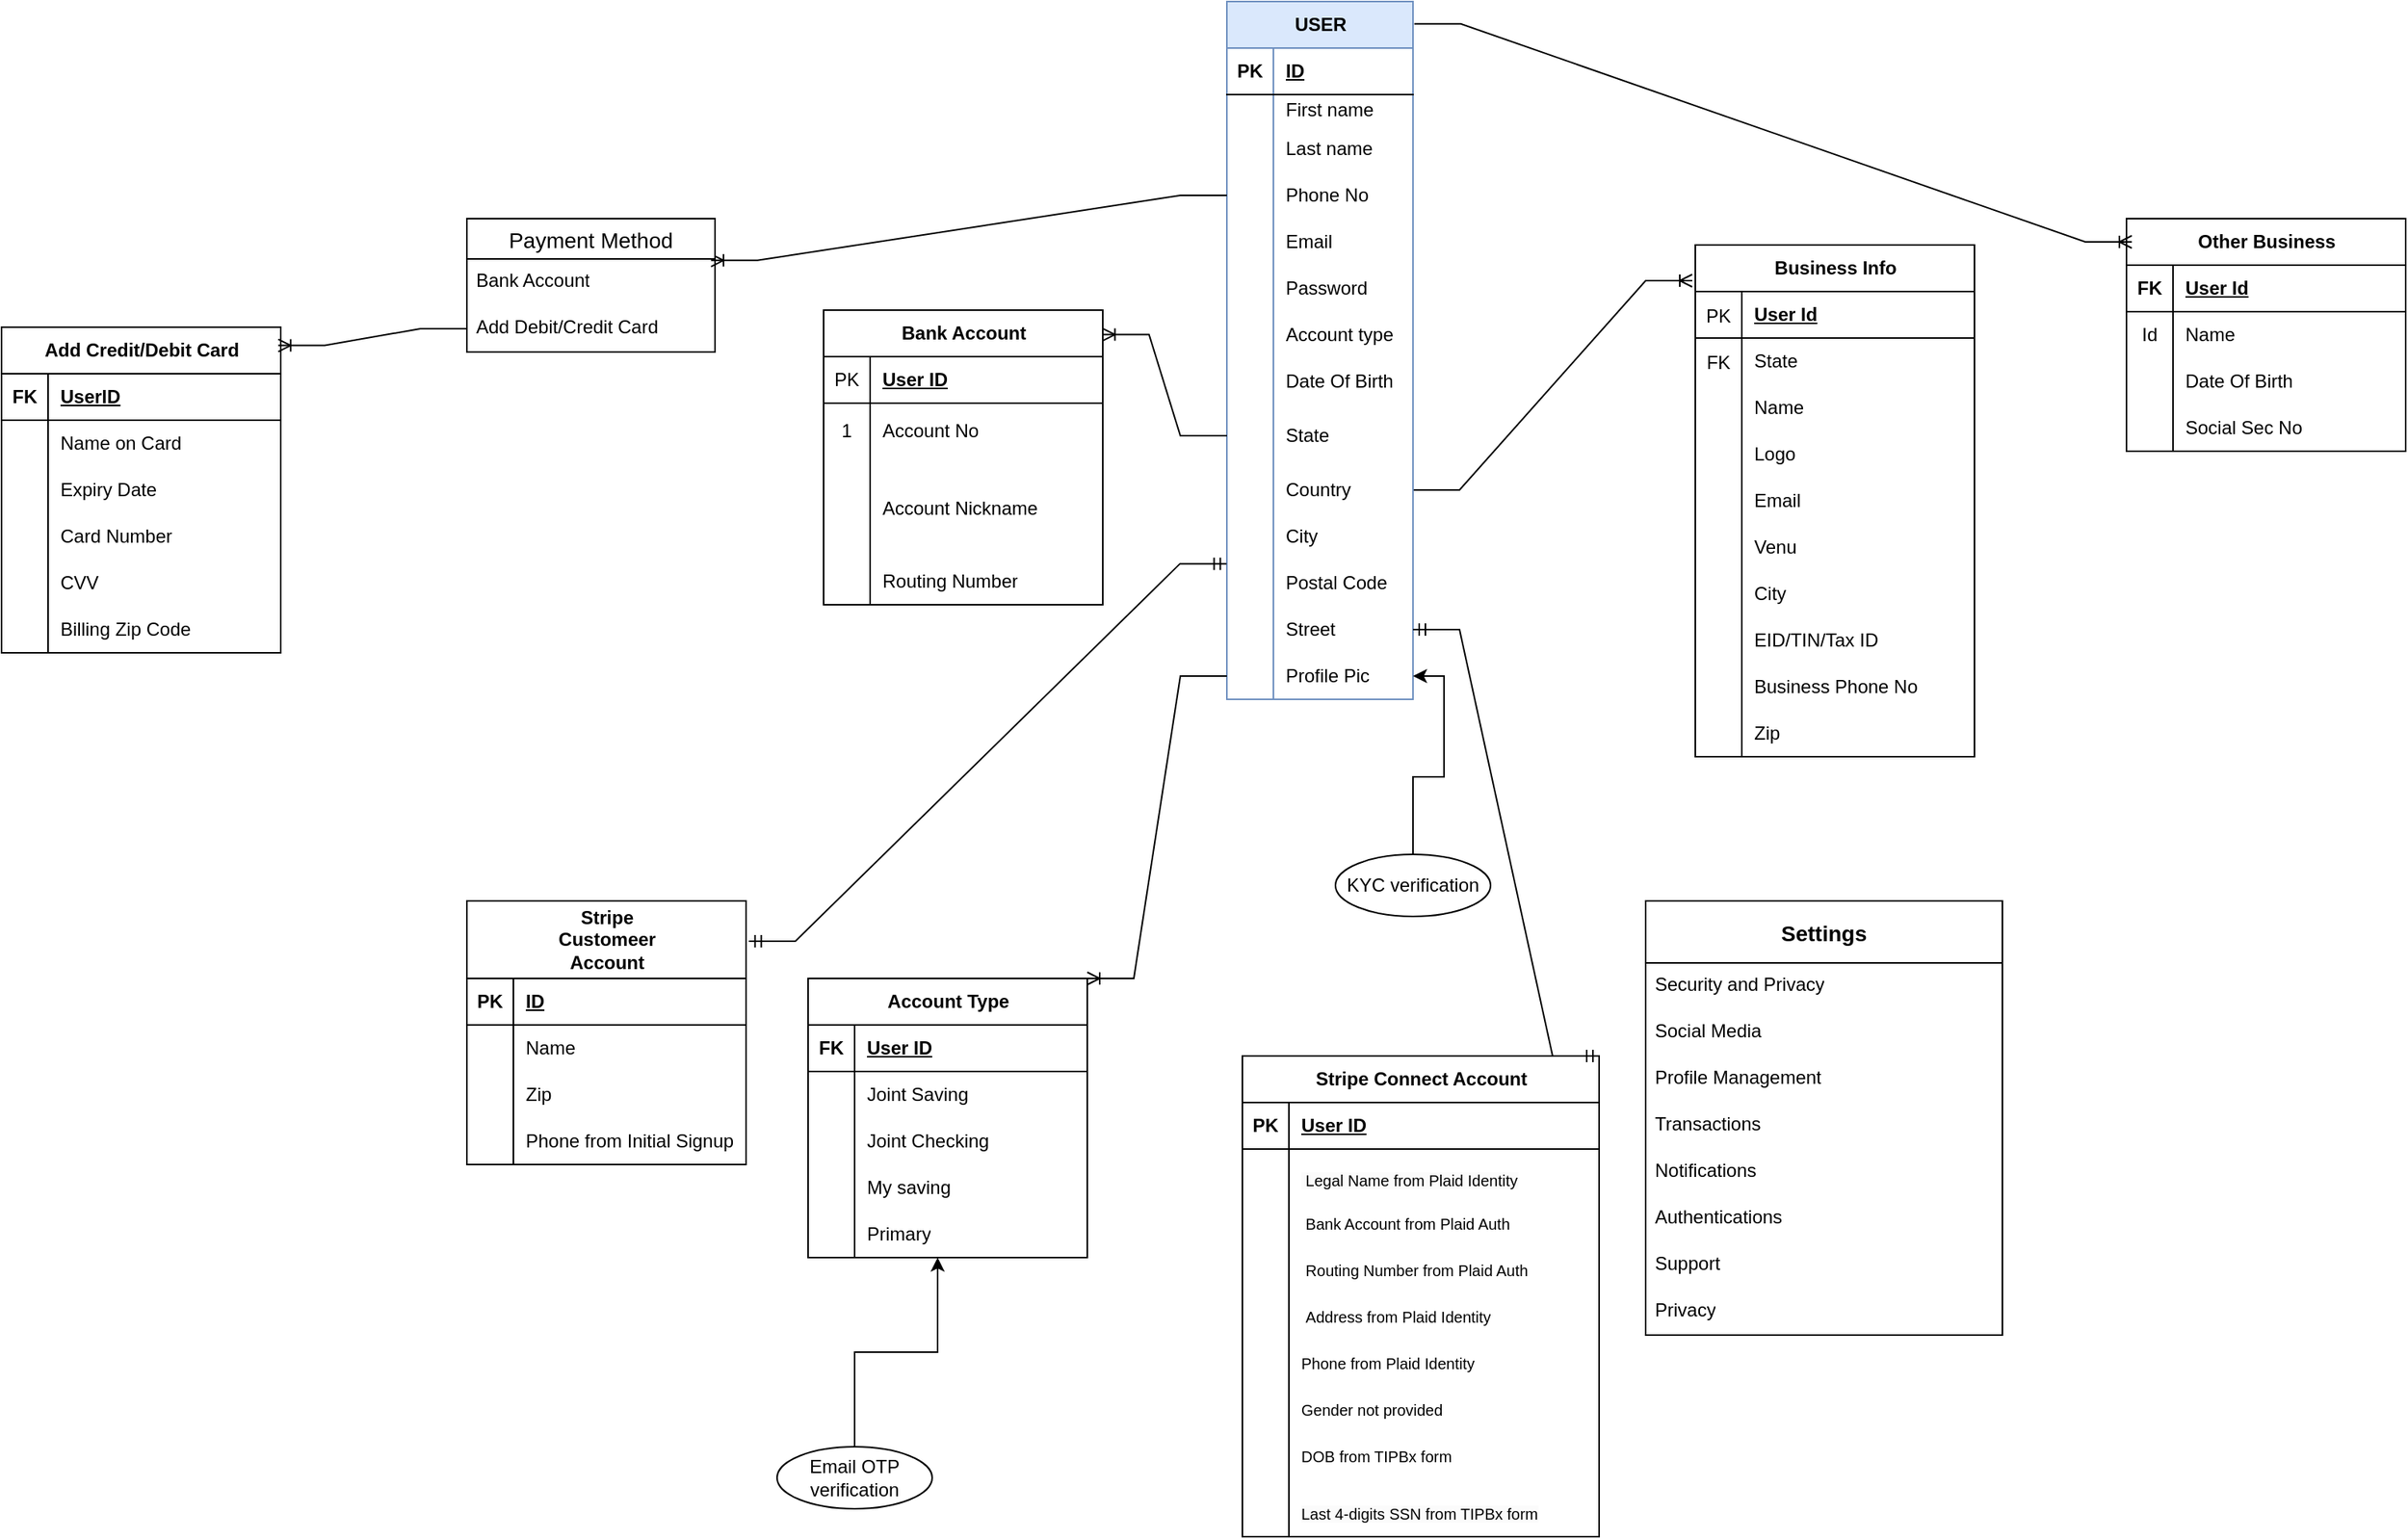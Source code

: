 <mxfile version="24.5.4" type="github">
  <diagram id="C5RBs43oDa-KdzZeNtuy" name="Page-1">
    <mxGraphModel dx="2606" dy="4118" grid="1" gridSize="10" guides="1" tooltips="1" connect="1" arrows="1" fold="1" page="1" pageScale="1" pageWidth="827" pageHeight="1169" background="none" math="0" shadow="0">
      <root>
        <mxCell id="WIyWlLk6GJQsqaUBKTNV-0" />
        <mxCell id="WIyWlLk6GJQsqaUBKTNV-1" parent="WIyWlLk6GJQsqaUBKTNV-0" />
        <mxCell id="lxwUFzQmobe0N9iCrBZv-98" value="" style="edgeStyle=entityRelationEdgeStyle;fontSize=12;html=1;endArrow=ERoneToMany;rounded=0;exitX=1;exitY=0.5;exitDx=0;exitDy=0;" parent="WIyWlLk6GJQsqaUBKTNV-1" source="-rdqo9r_1aE4Z-PPN2zR-45" edge="1">
          <mxGeometry width="100" height="100" relative="1" as="geometry">
            <mxPoint x="234.2" y="-2898.485" as="sourcePoint" />
            <mxPoint x="260" y="-3130" as="targetPoint" />
            <Array as="points">
              <mxPoint x="157.5" y="-2580" />
              <mxPoint x="157.5" y="-2680" />
            </Array>
          </mxGeometry>
        </mxCell>
        <mxCell id="lxwUFzQmobe0N9iCrBZv-143" style="edgeStyle=orthogonalEdgeStyle;rounded=0;orthogonalLoop=1;jettySize=auto;html=1;exitX=0.5;exitY=0;exitDx=0;exitDy=0;" parent="WIyWlLk6GJQsqaUBKTNV-1" edge="1">
          <mxGeometry relative="1" as="geometry">
            <mxPoint x="-36" y="-2693.684" as="targetPoint" />
            <mxPoint x="-36.0" y="-2693.5" as="sourcePoint" />
          </mxGeometry>
        </mxCell>
        <mxCell id="-rdqo9r_1aE4Z-PPN2zR-0" value="USER" style="shape=table;startSize=30;container=1;collapsible=1;childLayout=tableLayout;fixedRows=1;rowLines=0;fontStyle=1;align=center;resizeLast=1;html=1;fillColor=#dae8fc;strokeColor=#6c8ebf;" parent="WIyWlLk6GJQsqaUBKTNV-1" vertex="1">
          <mxGeometry x="-40" y="-3310" width="120" height="450" as="geometry" />
        </mxCell>
        <mxCell id="-rdqo9r_1aE4Z-PPN2zR-1" value="" style="shape=tableRow;horizontal=0;startSize=0;swimlaneHead=0;swimlaneBody=0;fillColor=none;collapsible=0;dropTarget=0;points=[[0,0.5],[1,0.5]];portConstraint=eastwest;top=0;left=0;right=0;bottom=1;" parent="-rdqo9r_1aE4Z-PPN2zR-0" vertex="1">
          <mxGeometry y="30" width="120" height="30" as="geometry" />
        </mxCell>
        <mxCell id="-rdqo9r_1aE4Z-PPN2zR-2" value="PK" style="shape=partialRectangle;connectable=0;fillColor=none;top=0;left=0;bottom=0;right=0;fontStyle=1;overflow=hidden;whiteSpace=wrap;html=1;" parent="-rdqo9r_1aE4Z-PPN2zR-1" vertex="1">
          <mxGeometry width="30" height="30" as="geometry">
            <mxRectangle width="30" height="30" as="alternateBounds" />
          </mxGeometry>
        </mxCell>
        <mxCell id="-rdqo9r_1aE4Z-PPN2zR-3" value="ID" style="shape=partialRectangle;connectable=0;fillColor=none;top=0;left=0;bottom=0;right=0;align=left;spacingLeft=6;fontStyle=5;overflow=hidden;whiteSpace=wrap;html=1;" parent="-rdqo9r_1aE4Z-PPN2zR-1" vertex="1">
          <mxGeometry x="30" width="90" height="30" as="geometry">
            <mxRectangle width="90" height="30" as="alternateBounds" />
          </mxGeometry>
        </mxCell>
        <mxCell id="-rdqo9r_1aE4Z-PPN2zR-4" value="" style="shape=tableRow;horizontal=0;startSize=0;swimlaneHead=0;swimlaneBody=0;fillColor=none;collapsible=0;dropTarget=0;points=[[0,0.5],[1,0.5]];portConstraint=eastwest;top=0;left=0;right=0;bottom=0;" parent="-rdqo9r_1aE4Z-PPN2zR-0" vertex="1">
          <mxGeometry y="60" width="120" height="20" as="geometry" />
        </mxCell>
        <mxCell id="-rdqo9r_1aE4Z-PPN2zR-5" value="" style="shape=partialRectangle;connectable=0;fillColor=none;top=0;left=0;bottom=0;right=0;editable=1;overflow=hidden;whiteSpace=wrap;html=1;" parent="-rdqo9r_1aE4Z-PPN2zR-4" vertex="1">
          <mxGeometry width="30" height="20" as="geometry">
            <mxRectangle width="30" height="20" as="alternateBounds" />
          </mxGeometry>
        </mxCell>
        <mxCell id="-rdqo9r_1aE4Z-PPN2zR-6" value="First name&lt;span style=&quot;white-space: pre;&quot;&gt;&#x9;&lt;/span&gt;" style="shape=partialRectangle;connectable=0;fillColor=none;top=0;left=0;bottom=0;right=0;align=left;spacingLeft=6;overflow=hidden;whiteSpace=wrap;html=1;" parent="-rdqo9r_1aE4Z-PPN2zR-4" vertex="1">
          <mxGeometry x="30" width="90" height="20" as="geometry">
            <mxRectangle width="90" height="20" as="alternateBounds" />
          </mxGeometry>
        </mxCell>
        <mxCell id="-rdqo9r_1aE4Z-PPN2zR-7" value="" style="shape=tableRow;horizontal=0;startSize=0;swimlaneHead=0;swimlaneBody=0;fillColor=none;collapsible=0;dropTarget=0;points=[[0,0.5],[1,0.5]];portConstraint=eastwest;top=0;left=0;right=0;bottom=0;" parent="-rdqo9r_1aE4Z-PPN2zR-0" vertex="1">
          <mxGeometry y="80" width="120" height="30" as="geometry" />
        </mxCell>
        <mxCell id="-rdqo9r_1aE4Z-PPN2zR-8" value="" style="shape=partialRectangle;connectable=0;fillColor=none;top=0;left=0;bottom=0;right=0;editable=1;overflow=hidden;whiteSpace=wrap;html=1;" parent="-rdqo9r_1aE4Z-PPN2zR-7" vertex="1">
          <mxGeometry width="30" height="30" as="geometry">
            <mxRectangle width="30" height="30" as="alternateBounds" />
          </mxGeometry>
        </mxCell>
        <mxCell id="-rdqo9r_1aE4Z-PPN2zR-9" value="Last name" style="shape=partialRectangle;connectable=0;fillColor=none;top=0;left=0;bottom=0;right=0;align=left;spacingLeft=6;overflow=hidden;whiteSpace=wrap;html=1;" parent="-rdqo9r_1aE4Z-PPN2zR-7" vertex="1">
          <mxGeometry x="30" width="90" height="30" as="geometry">
            <mxRectangle width="90" height="30" as="alternateBounds" />
          </mxGeometry>
        </mxCell>
        <mxCell id="-rdqo9r_1aE4Z-PPN2zR-27" style="shape=tableRow;horizontal=0;startSize=0;swimlaneHead=0;swimlaneBody=0;fillColor=none;collapsible=0;dropTarget=0;points=[[0,0.5],[1,0.5]];portConstraint=eastwest;top=0;left=0;right=0;bottom=0;" parent="-rdqo9r_1aE4Z-PPN2zR-0" vertex="1">
          <mxGeometry y="110" width="120" height="30" as="geometry" />
        </mxCell>
        <mxCell id="-rdqo9r_1aE4Z-PPN2zR-28" style="shape=partialRectangle;connectable=0;fillColor=none;top=0;left=0;bottom=0;right=0;editable=1;overflow=hidden;whiteSpace=wrap;html=1;" parent="-rdqo9r_1aE4Z-PPN2zR-27" vertex="1">
          <mxGeometry width="30" height="30" as="geometry">
            <mxRectangle width="30" height="30" as="alternateBounds" />
          </mxGeometry>
        </mxCell>
        <mxCell id="-rdqo9r_1aE4Z-PPN2zR-29" value="Phone No" style="shape=partialRectangle;connectable=0;fillColor=none;top=0;left=0;bottom=0;right=0;align=left;spacingLeft=6;overflow=hidden;whiteSpace=wrap;html=1;" parent="-rdqo9r_1aE4Z-PPN2zR-27" vertex="1">
          <mxGeometry x="30" width="90" height="30" as="geometry">
            <mxRectangle width="90" height="30" as="alternateBounds" />
          </mxGeometry>
        </mxCell>
        <mxCell id="-rdqo9r_1aE4Z-PPN2zR-30" style="shape=tableRow;horizontal=0;startSize=0;swimlaneHead=0;swimlaneBody=0;fillColor=none;collapsible=0;dropTarget=0;points=[[0,0.5],[1,0.5]];portConstraint=eastwest;top=0;left=0;right=0;bottom=0;" parent="-rdqo9r_1aE4Z-PPN2zR-0" vertex="1">
          <mxGeometry y="140" width="120" height="30" as="geometry" />
        </mxCell>
        <mxCell id="-rdqo9r_1aE4Z-PPN2zR-31" style="shape=partialRectangle;connectable=0;fillColor=none;top=0;left=0;bottom=0;right=0;editable=1;overflow=hidden;whiteSpace=wrap;html=1;" parent="-rdqo9r_1aE4Z-PPN2zR-30" vertex="1">
          <mxGeometry width="30" height="30" as="geometry">
            <mxRectangle width="30" height="30" as="alternateBounds" />
          </mxGeometry>
        </mxCell>
        <mxCell id="-rdqo9r_1aE4Z-PPN2zR-32" value="Email" style="shape=partialRectangle;connectable=0;fillColor=none;top=0;left=0;bottom=0;right=0;align=left;spacingLeft=6;overflow=hidden;whiteSpace=wrap;html=1;" parent="-rdqo9r_1aE4Z-PPN2zR-30" vertex="1">
          <mxGeometry x="30" width="90" height="30" as="geometry">
            <mxRectangle width="90" height="30" as="alternateBounds" />
          </mxGeometry>
        </mxCell>
        <mxCell id="-rdqo9r_1aE4Z-PPN2zR-33" style="shape=tableRow;horizontal=0;startSize=0;swimlaneHead=0;swimlaneBody=0;fillColor=none;collapsible=0;dropTarget=0;points=[[0,0.5],[1,0.5]];portConstraint=eastwest;top=0;left=0;right=0;bottom=0;" parent="-rdqo9r_1aE4Z-PPN2zR-0" vertex="1">
          <mxGeometry y="170" width="120" height="30" as="geometry" />
        </mxCell>
        <mxCell id="-rdqo9r_1aE4Z-PPN2zR-34" style="shape=partialRectangle;connectable=0;fillColor=none;top=0;left=0;bottom=0;right=0;editable=1;overflow=hidden;whiteSpace=wrap;html=1;" parent="-rdqo9r_1aE4Z-PPN2zR-33" vertex="1">
          <mxGeometry width="30" height="30" as="geometry">
            <mxRectangle width="30" height="30" as="alternateBounds" />
          </mxGeometry>
        </mxCell>
        <mxCell id="-rdqo9r_1aE4Z-PPN2zR-35" value="Password" style="shape=partialRectangle;connectable=0;fillColor=none;top=0;left=0;bottom=0;right=0;align=left;spacingLeft=6;overflow=hidden;whiteSpace=wrap;html=1;" parent="-rdqo9r_1aE4Z-PPN2zR-33" vertex="1">
          <mxGeometry x="30" width="90" height="30" as="geometry">
            <mxRectangle width="90" height="30" as="alternateBounds" />
          </mxGeometry>
        </mxCell>
        <mxCell id="-rdqo9r_1aE4Z-PPN2zR-36" style="shape=tableRow;horizontal=0;startSize=0;swimlaneHead=0;swimlaneBody=0;fillColor=none;collapsible=0;dropTarget=0;points=[[0,0.5],[1,0.5]];portConstraint=eastwest;top=0;left=0;right=0;bottom=0;" parent="-rdqo9r_1aE4Z-PPN2zR-0" vertex="1">
          <mxGeometry y="200" width="120" height="30" as="geometry" />
        </mxCell>
        <mxCell id="-rdqo9r_1aE4Z-PPN2zR-37" style="shape=partialRectangle;connectable=0;fillColor=none;top=0;left=0;bottom=0;right=0;editable=1;overflow=hidden;whiteSpace=wrap;html=1;" parent="-rdqo9r_1aE4Z-PPN2zR-36" vertex="1">
          <mxGeometry width="30" height="30" as="geometry">
            <mxRectangle width="30" height="30" as="alternateBounds" />
          </mxGeometry>
        </mxCell>
        <mxCell id="-rdqo9r_1aE4Z-PPN2zR-38" value="Account type" style="shape=partialRectangle;connectable=0;fillColor=none;top=0;left=0;bottom=0;right=0;align=left;spacingLeft=6;overflow=hidden;whiteSpace=wrap;html=1;" parent="-rdqo9r_1aE4Z-PPN2zR-36" vertex="1">
          <mxGeometry x="30" width="90" height="30" as="geometry">
            <mxRectangle width="90" height="30" as="alternateBounds" />
          </mxGeometry>
        </mxCell>
        <mxCell id="-rdqo9r_1aE4Z-PPN2zR-39" style="shape=tableRow;horizontal=0;startSize=0;swimlaneHead=0;swimlaneBody=0;fillColor=none;collapsible=0;dropTarget=0;points=[[0,0.5],[1,0.5]];portConstraint=eastwest;top=0;left=0;right=0;bottom=0;" parent="-rdqo9r_1aE4Z-PPN2zR-0" vertex="1">
          <mxGeometry y="230" width="120" height="30" as="geometry" />
        </mxCell>
        <mxCell id="-rdqo9r_1aE4Z-PPN2zR-40" style="shape=partialRectangle;connectable=0;fillColor=none;top=0;left=0;bottom=0;right=0;editable=1;overflow=hidden;whiteSpace=wrap;html=1;" parent="-rdqo9r_1aE4Z-PPN2zR-39" vertex="1">
          <mxGeometry width="30" height="30" as="geometry">
            <mxRectangle width="30" height="30" as="alternateBounds" />
          </mxGeometry>
        </mxCell>
        <mxCell id="-rdqo9r_1aE4Z-PPN2zR-41" value="Date Of Birth" style="shape=partialRectangle;connectable=0;fillColor=none;top=0;left=0;bottom=0;right=0;align=left;spacingLeft=6;overflow=hidden;whiteSpace=wrap;html=1;" parent="-rdqo9r_1aE4Z-PPN2zR-39" vertex="1">
          <mxGeometry x="30" width="90" height="30" as="geometry">
            <mxRectangle width="90" height="30" as="alternateBounds" />
          </mxGeometry>
        </mxCell>
        <mxCell id="-rdqo9r_1aE4Z-PPN2zR-42" style="shape=tableRow;horizontal=0;startSize=0;swimlaneHead=0;swimlaneBody=0;fillColor=none;collapsible=0;dropTarget=0;points=[[0,0.5],[1,0.5]];portConstraint=eastwest;top=0;left=0;right=0;bottom=0;" parent="-rdqo9r_1aE4Z-PPN2zR-0" vertex="1">
          <mxGeometry y="260" width="120" height="40" as="geometry" />
        </mxCell>
        <mxCell id="-rdqo9r_1aE4Z-PPN2zR-43" style="shape=partialRectangle;connectable=0;fillColor=none;top=0;left=0;bottom=0;right=0;editable=1;overflow=hidden;whiteSpace=wrap;html=1;" parent="-rdqo9r_1aE4Z-PPN2zR-42" vertex="1">
          <mxGeometry width="30" height="40" as="geometry">
            <mxRectangle width="30" height="40" as="alternateBounds" />
          </mxGeometry>
        </mxCell>
        <mxCell id="-rdqo9r_1aE4Z-PPN2zR-44" value="State" style="shape=partialRectangle;connectable=0;fillColor=none;top=0;left=0;bottom=0;right=0;align=left;spacingLeft=6;overflow=hidden;whiteSpace=wrap;html=1;" parent="-rdqo9r_1aE4Z-PPN2zR-42" vertex="1">
          <mxGeometry x="30" width="90" height="40" as="geometry">
            <mxRectangle width="90" height="40" as="alternateBounds" />
          </mxGeometry>
        </mxCell>
        <mxCell id="-rdqo9r_1aE4Z-PPN2zR-45" style="shape=tableRow;horizontal=0;startSize=0;swimlaneHead=0;swimlaneBody=0;fillColor=none;collapsible=0;dropTarget=0;points=[[0,0.5],[1,0.5]];portConstraint=eastwest;top=0;left=0;right=0;bottom=0;" parent="-rdqo9r_1aE4Z-PPN2zR-0" vertex="1">
          <mxGeometry y="300" width="120" height="30" as="geometry" />
        </mxCell>
        <mxCell id="-rdqo9r_1aE4Z-PPN2zR-46" style="shape=partialRectangle;connectable=0;fillColor=none;top=0;left=0;bottom=0;right=0;editable=1;overflow=hidden;whiteSpace=wrap;html=1;" parent="-rdqo9r_1aE4Z-PPN2zR-45" vertex="1">
          <mxGeometry width="30" height="30" as="geometry">
            <mxRectangle width="30" height="30" as="alternateBounds" />
          </mxGeometry>
        </mxCell>
        <mxCell id="-rdqo9r_1aE4Z-PPN2zR-47" value="Country" style="shape=partialRectangle;connectable=0;fillColor=none;top=0;left=0;bottom=0;right=0;align=left;spacingLeft=6;overflow=hidden;whiteSpace=wrap;html=1;" parent="-rdqo9r_1aE4Z-PPN2zR-45" vertex="1">
          <mxGeometry x="30" width="90" height="30" as="geometry">
            <mxRectangle width="90" height="30" as="alternateBounds" />
          </mxGeometry>
        </mxCell>
        <mxCell id="-rdqo9r_1aE4Z-PPN2zR-48" style="shape=tableRow;horizontal=0;startSize=0;swimlaneHead=0;swimlaneBody=0;fillColor=none;collapsible=0;dropTarget=0;points=[[0,0.5],[1,0.5]];portConstraint=eastwest;top=0;left=0;right=0;bottom=0;" parent="-rdqo9r_1aE4Z-PPN2zR-0" vertex="1">
          <mxGeometry y="330" width="120" height="30" as="geometry" />
        </mxCell>
        <mxCell id="-rdqo9r_1aE4Z-PPN2zR-49" style="shape=partialRectangle;connectable=0;fillColor=none;top=0;left=0;bottom=0;right=0;editable=1;overflow=hidden;whiteSpace=wrap;html=1;" parent="-rdqo9r_1aE4Z-PPN2zR-48" vertex="1">
          <mxGeometry width="30" height="30" as="geometry">
            <mxRectangle width="30" height="30" as="alternateBounds" />
          </mxGeometry>
        </mxCell>
        <mxCell id="-rdqo9r_1aE4Z-PPN2zR-50" value="City" style="shape=partialRectangle;connectable=0;fillColor=none;top=0;left=0;bottom=0;right=0;align=left;spacingLeft=6;overflow=hidden;whiteSpace=wrap;html=1;" parent="-rdqo9r_1aE4Z-PPN2zR-48" vertex="1">
          <mxGeometry x="30" width="90" height="30" as="geometry">
            <mxRectangle width="90" height="30" as="alternateBounds" />
          </mxGeometry>
        </mxCell>
        <mxCell id="-rdqo9r_1aE4Z-PPN2zR-51" style="shape=tableRow;horizontal=0;startSize=0;swimlaneHead=0;swimlaneBody=0;fillColor=none;collapsible=0;dropTarget=0;points=[[0,0.5],[1,0.5]];portConstraint=eastwest;top=0;left=0;right=0;bottom=0;" parent="-rdqo9r_1aE4Z-PPN2zR-0" vertex="1">
          <mxGeometry y="360" width="120" height="30" as="geometry" />
        </mxCell>
        <mxCell id="-rdqo9r_1aE4Z-PPN2zR-52" style="shape=partialRectangle;connectable=0;fillColor=none;top=0;left=0;bottom=0;right=0;editable=1;overflow=hidden;whiteSpace=wrap;html=1;" parent="-rdqo9r_1aE4Z-PPN2zR-51" vertex="1">
          <mxGeometry width="30" height="30" as="geometry">
            <mxRectangle width="30" height="30" as="alternateBounds" />
          </mxGeometry>
        </mxCell>
        <mxCell id="-rdqo9r_1aE4Z-PPN2zR-53" value="Postal Code&amp;nbsp;" style="shape=partialRectangle;connectable=0;fillColor=none;top=0;left=0;bottom=0;right=0;align=left;spacingLeft=6;overflow=hidden;whiteSpace=wrap;html=1;" parent="-rdqo9r_1aE4Z-PPN2zR-51" vertex="1">
          <mxGeometry x="30" width="90" height="30" as="geometry">
            <mxRectangle width="90" height="30" as="alternateBounds" />
          </mxGeometry>
        </mxCell>
        <mxCell id="-rdqo9r_1aE4Z-PPN2zR-54" style="shape=tableRow;horizontal=0;startSize=0;swimlaneHead=0;swimlaneBody=0;fillColor=none;collapsible=0;dropTarget=0;points=[[0,0.5],[1,0.5]];portConstraint=eastwest;top=0;left=0;right=0;bottom=0;" parent="-rdqo9r_1aE4Z-PPN2zR-0" vertex="1">
          <mxGeometry y="390" width="120" height="30" as="geometry" />
        </mxCell>
        <mxCell id="-rdqo9r_1aE4Z-PPN2zR-55" style="shape=partialRectangle;connectable=0;fillColor=none;top=0;left=0;bottom=0;right=0;editable=1;overflow=hidden;whiteSpace=wrap;html=1;" parent="-rdqo9r_1aE4Z-PPN2zR-54" vertex="1">
          <mxGeometry width="30" height="30" as="geometry">
            <mxRectangle width="30" height="30" as="alternateBounds" />
          </mxGeometry>
        </mxCell>
        <mxCell id="-rdqo9r_1aE4Z-PPN2zR-56" value="Street" style="shape=partialRectangle;connectable=0;fillColor=none;top=0;left=0;bottom=0;right=0;align=left;spacingLeft=6;overflow=hidden;whiteSpace=wrap;html=1;" parent="-rdqo9r_1aE4Z-PPN2zR-54" vertex="1">
          <mxGeometry x="30" width="90" height="30" as="geometry">
            <mxRectangle width="90" height="30" as="alternateBounds" />
          </mxGeometry>
        </mxCell>
        <mxCell id="-rdqo9r_1aE4Z-PPN2zR-57" style="shape=tableRow;horizontal=0;startSize=0;swimlaneHead=0;swimlaneBody=0;fillColor=none;collapsible=0;dropTarget=0;points=[[0,0.5],[1,0.5]];portConstraint=eastwest;top=0;left=0;right=0;bottom=0;" parent="-rdqo9r_1aE4Z-PPN2zR-0" vertex="1">
          <mxGeometry y="420" width="120" height="30" as="geometry" />
        </mxCell>
        <mxCell id="-rdqo9r_1aE4Z-PPN2zR-58" style="shape=partialRectangle;connectable=0;fillColor=none;top=0;left=0;bottom=0;right=0;editable=1;overflow=hidden;whiteSpace=wrap;html=1;" parent="-rdqo9r_1aE4Z-PPN2zR-57" vertex="1">
          <mxGeometry width="30" height="30" as="geometry">
            <mxRectangle width="30" height="30" as="alternateBounds" />
          </mxGeometry>
        </mxCell>
        <mxCell id="-rdqo9r_1aE4Z-PPN2zR-59" value="Profile Pic" style="shape=partialRectangle;connectable=0;fillColor=none;top=0;left=0;bottom=0;right=0;align=left;spacingLeft=6;overflow=hidden;whiteSpace=wrap;html=1;" parent="-rdqo9r_1aE4Z-PPN2zR-57" vertex="1">
          <mxGeometry x="30" width="90" height="30" as="geometry">
            <mxRectangle width="90" height="30" as="alternateBounds" />
          </mxGeometry>
        </mxCell>
        <mxCell id="-rdqo9r_1aE4Z-PPN2zR-66" value="Business Info" style="shape=table;startSize=30;container=1;collapsible=1;childLayout=tableLayout;fixedRows=1;rowLines=0;fontStyle=1;align=center;resizeLast=1;html=1;" parent="WIyWlLk6GJQsqaUBKTNV-1" vertex="1">
          <mxGeometry x="262" y="-3153" width="180" height="330" as="geometry" />
        </mxCell>
        <mxCell id="-rdqo9r_1aE4Z-PPN2zR-67" value="" style="shape=tableRow;horizontal=0;startSize=0;swimlaneHead=0;swimlaneBody=0;fillColor=none;collapsible=0;dropTarget=0;points=[[0,0.5],[1,0.5]];portConstraint=eastwest;top=0;left=0;right=0;bottom=1;" parent="-rdqo9r_1aE4Z-PPN2zR-66" vertex="1">
          <mxGeometry y="30" width="180" height="30" as="geometry" />
        </mxCell>
        <mxCell id="-rdqo9r_1aE4Z-PPN2zR-68" value="" style="shape=partialRectangle;connectable=0;fillColor=none;top=0;left=0;bottom=0;right=0;fontStyle=1;overflow=hidden;whiteSpace=wrap;html=1;" parent="-rdqo9r_1aE4Z-PPN2zR-67" vertex="1">
          <mxGeometry width="30" height="30" as="geometry">
            <mxRectangle width="30" height="30" as="alternateBounds" />
          </mxGeometry>
        </mxCell>
        <mxCell id="-rdqo9r_1aE4Z-PPN2zR-69" value="User Id" style="shape=partialRectangle;connectable=0;fillColor=none;top=0;left=0;bottom=0;right=0;align=left;spacingLeft=6;fontStyle=5;overflow=hidden;whiteSpace=wrap;html=1;" parent="-rdqo9r_1aE4Z-PPN2zR-67" vertex="1">
          <mxGeometry x="30" width="150" height="30" as="geometry">
            <mxRectangle width="150" height="30" as="alternateBounds" />
          </mxGeometry>
        </mxCell>
        <mxCell id="-rdqo9r_1aE4Z-PPN2zR-70" value="" style="shape=tableRow;horizontal=0;startSize=0;swimlaneHead=0;swimlaneBody=0;fillColor=none;collapsible=0;dropTarget=0;points=[[0,0.5],[1,0.5]];portConstraint=eastwest;top=0;left=0;right=0;bottom=0;" parent="-rdqo9r_1aE4Z-PPN2zR-66" vertex="1">
          <mxGeometry y="60" width="180" height="30" as="geometry" />
        </mxCell>
        <mxCell id="-rdqo9r_1aE4Z-PPN2zR-71" value="" style="shape=partialRectangle;connectable=0;fillColor=none;top=0;left=0;bottom=0;right=0;editable=1;overflow=hidden;whiteSpace=wrap;html=1;" parent="-rdqo9r_1aE4Z-PPN2zR-70" vertex="1">
          <mxGeometry width="30" height="30" as="geometry">
            <mxRectangle width="30" height="30" as="alternateBounds" />
          </mxGeometry>
        </mxCell>
        <mxCell id="-rdqo9r_1aE4Z-PPN2zR-72" value="State" style="shape=partialRectangle;connectable=0;fillColor=none;top=0;left=0;bottom=0;right=0;align=left;spacingLeft=6;overflow=hidden;whiteSpace=wrap;html=1;" parent="-rdqo9r_1aE4Z-PPN2zR-70" vertex="1">
          <mxGeometry x="30" width="150" height="30" as="geometry">
            <mxRectangle width="150" height="30" as="alternateBounds" />
          </mxGeometry>
        </mxCell>
        <mxCell id="-rdqo9r_1aE4Z-PPN2zR-73" value="" style="shape=tableRow;horizontal=0;startSize=0;swimlaneHead=0;swimlaneBody=0;fillColor=none;collapsible=0;dropTarget=0;points=[[0,0.5],[1,0.5]];portConstraint=eastwest;top=0;left=0;right=0;bottom=0;" parent="-rdqo9r_1aE4Z-PPN2zR-66" vertex="1">
          <mxGeometry y="90" width="180" height="30" as="geometry" />
        </mxCell>
        <mxCell id="-rdqo9r_1aE4Z-PPN2zR-74" value="" style="shape=partialRectangle;connectable=0;fillColor=none;top=0;left=0;bottom=0;right=0;editable=1;overflow=hidden;whiteSpace=wrap;html=1;" parent="-rdqo9r_1aE4Z-PPN2zR-73" vertex="1">
          <mxGeometry width="30" height="30" as="geometry">
            <mxRectangle width="30" height="30" as="alternateBounds" />
          </mxGeometry>
        </mxCell>
        <mxCell id="-rdqo9r_1aE4Z-PPN2zR-75" value="Name" style="shape=partialRectangle;connectable=0;fillColor=none;top=0;left=0;bottom=0;right=0;align=left;spacingLeft=6;overflow=hidden;whiteSpace=wrap;html=1;" parent="-rdqo9r_1aE4Z-PPN2zR-73" vertex="1">
          <mxGeometry x="30" width="150" height="30" as="geometry">
            <mxRectangle width="150" height="30" as="alternateBounds" />
          </mxGeometry>
        </mxCell>
        <mxCell id="-rdqo9r_1aE4Z-PPN2zR-76" value="" style="shape=tableRow;horizontal=0;startSize=0;swimlaneHead=0;swimlaneBody=0;fillColor=none;collapsible=0;dropTarget=0;points=[[0,0.5],[1,0.5]];portConstraint=eastwest;top=0;left=0;right=0;bottom=0;" parent="-rdqo9r_1aE4Z-PPN2zR-66" vertex="1">
          <mxGeometry y="120" width="180" height="30" as="geometry" />
        </mxCell>
        <mxCell id="-rdqo9r_1aE4Z-PPN2zR-77" value="" style="shape=partialRectangle;connectable=0;fillColor=none;top=0;left=0;bottom=0;right=0;editable=1;overflow=hidden;whiteSpace=wrap;html=1;" parent="-rdqo9r_1aE4Z-PPN2zR-76" vertex="1">
          <mxGeometry width="30" height="30" as="geometry">
            <mxRectangle width="30" height="30" as="alternateBounds" />
          </mxGeometry>
        </mxCell>
        <mxCell id="-rdqo9r_1aE4Z-PPN2zR-78" value="Logo" style="shape=partialRectangle;connectable=0;fillColor=none;top=0;left=0;bottom=0;right=0;align=left;spacingLeft=6;overflow=hidden;whiteSpace=wrap;html=1;" parent="-rdqo9r_1aE4Z-PPN2zR-76" vertex="1">
          <mxGeometry x="30" width="150" height="30" as="geometry">
            <mxRectangle width="150" height="30" as="alternateBounds" />
          </mxGeometry>
        </mxCell>
        <mxCell id="-rdqo9r_1aE4Z-PPN2zR-103" style="shape=tableRow;horizontal=0;startSize=0;swimlaneHead=0;swimlaneBody=0;fillColor=none;collapsible=0;dropTarget=0;points=[[0,0.5],[1,0.5]];portConstraint=eastwest;top=0;left=0;right=0;bottom=0;" parent="-rdqo9r_1aE4Z-PPN2zR-66" vertex="1">
          <mxGeometry y="150" width="180" height="30" as="geometry" />
        </mxCell>
        <mxCell id="-rdqo9r_1aE4Z-PPN2zR-104" style="shape=partialRectangle;connectable=0;fillColor=none;top=0;left=0;bottom=0;right=0;editable=1;overflow=hidden;whiteSpace=wrap;html=1;" parent="-rdqo9r_1aE4Z-PPN2zR-103" vertex="1">
          <mxGeometry width="30" height="30" as="geometry">
            <mxRectangle width="30" height="30" as="alternateBounds" />
          </mxGeometry>
        </mxCell>
        <mxCell id="-rdqo9r_1aE4Z-PPN2zR-105" value="Email" style="shape=partialRectangle;connectable=0;fillColor=none;top=0;left=0;bottom=0;right=0;align=left;spacingLeft=6;overflow=hidden;whiteSpace=wrap;html=1;" parent="-rdqo9r_1aE4Z-PPN2zR-103" vertex="1">
          <mxGeometry x="30" width="150" height="30" as="geometry">
            <mxRectangle width="150" height="30" as="alternateBounds" />
          </mxGeometry>
        </mxCell>
        <mxCell id="-rdqo9r_1aE4Z-PPN2zR-100" style="shape=tableRow;horizontal=0;startSize=0;swimlaneHead=0;swimlaneBody=0;fillColor=none;collapsible=0;dropTarget=0;points=[[0,0.5],[1,0.5]];portConstraint=eastwest;top=0;left=0;right=0;bottom=0;" parent="-rdqo9r_1aE4Z-PPN2zR-66" vertex="1">
          <mxGeometry y="180" width="180" height="30" as="geometry" />
        </mxCell>
        <mxCell id="-rdqo9r_1aE4Z-PPN2zR-101" style="shape=partialRectangle;connectable=0;fillColor=none;top=0;left=0;bottom=0;right=0;editable=1;overflow=hidden;whiteSpace=wrap;html=1;" parent="-rdqo9r_1aE4Z-PPN2zR-100" vertex="1">
          <mxGeometry width="30" height="30" as="geometry">
            <mxRectangle width="30" height="30" as="alternateBounds" />
          </mxGeometry>
        </mxCell>
        <mxCell id="-rdqo9r_1aE4Z-PPN2zR-102" value="Venu" style="shape=partialRectangle;connectable=0;fillColor=none;top=0;left=0;bottom=0;right=0;align=left;spacingLeft=6;overflow=hidden;whiteSpace=wrap;html=1;" parent="-rdqo9r_1aE4Z-PPN2zR-100" vertex="1">
          <mxGeometry x="30" width="150" height="30" as="geometry">
            <mxRectangle width="150" height="30" as="alternateBounds" />
          </mxGeometry>
        </mxCell>
        <mxCell id="-rdqo9r_1aE4Z-PPN2zR-97" style="shape=tableRow;horizontal=0;startSize=0;swimlaneHead=0;swimlaneBody=0;fillColor=none;collapsible=0;dropTarget=0;points=[[0,0.5],[1,0.5]];portConstraint=eastwest;top=0;left=0;right=0;bottom=0;" parent="-rdqo9r_1aE4Z-PPN2zR-66" vertex="1">
          <mxGeometry y="210" width="180" height="30" as="geometry" />
        </mxCell>
        <mxCell id="-rdqo9r_1aE4Z-PPN2zR-98" style="shape=partialRectangle;connectable=0;fillColor=none;top=0;left=0;bottom=0;right=0;editable=1;overflow=hidden;whiteSpace=wrap;html=1;" parent="-rdqo9r_1aE4Z-PPN2zR-97" vertex="1">
          <mxGeometry width="30" height="30" as="geometry">
            <mxRectangle width="30" height="30" as="alternateBounds" />
          </mxGeometry>
        </mxCell>
        <mxCell id="-rdqo9r_1aE4Z-PPN2zR-99" value="City" style="shape=partialRectangle;connectable=0;fillColor=none;top=0;left=0;bottom=0;right=0;align=left;spacingLeft=6;overflow=hidden;whiteSpace=wrap;html=1;" parent="-rdqo9r_1aE4Z-PPN2zR-97" vertex="1">
          <mxGeometry x="30" width="150" height="30" as="geometry">
            <mxRectangle width="150" height="30" as="alternateBounds" />
          </mxGeometry>
        </mxCell>
        <mxCell id="-rdqo9r_1aE4Z-PPN2zR-94" style="shape=tableRow;horizontal=0;startSize=0;swimlaneHead=0;swimlaneBody=0;fillColor=none;collapsible=0;dropTarget=0;points=[[0,0.5],[1,0.5]];portConstraint=eastwest;top=0;left=0;right=0;bottom=0;" parent="-rdqo9r_1aE4Z-PPN2zR-66" vertex="1">
          <mxGeometry y="240" width="180" height="30" as="geometry" />
        </mxCell>
        <mxCell id="-rdqo9r_1aE4Z-PPN2zR-95" style="shape=partialRectangle;connectable=0;fillColor=none;top=0;left=0;bottom=0;right=0;editable=1;overflow=hidden;whiteSpace=wrap;html=1;" parent="-rdqo9r_1aE4Z-PPN2zR-94" vertex="1">
          <mxGeometry width="30" height="30" as="geometry">
            <mxRectangle width="30" height="30" as="alternateBounds" />
          </mxGeometry>
        </mxCell>
        <mxCell id="-rdqo9r_1aE4Z-PPN2zR-96" value="EID/TIN/Tax ID" style="shape=partialRectangle;connectable=0;fillColor=none;top=0;left=0;bottom=0;right=0;align=left;spacingLeft=6;overflow=hidden;whiteSpace=wrap;html=1;" parent="-rdqo9r_1aE4Z-PPN2zR-94" vertex="1">
          <mxGeometry x="30" width="150" height="30" as="geometry">
            <mxRectangle width="150" height="30" as="alternateBounds" />
          </mxGeometry>
        </mxCell>
        <mxCell id="-rdqo9r_1aE4Z-PPN2zR-91" style="shape=tableRow;horizontal=0;startSize=0;swimlaneHead=0;swimlaneBody=0;fillColor=none;collapsible=0;dropTarget=0;points=[[0,0.5],[1,0.5]];portConstraint=eastwest;top=0;left=0;right=0;bottom=0;" parent="-rdqo9r_1aE4Z-PPN2zR-66" vertex="1">
          <mxGeometry y="270" width="180" height="30" as="geometry" />
        </mxCell>
        <mxCell id="-rdqo9r_1aE4Z-PPN2zR-92" style="shape=partialRectangle;connectable=0;fillColor=none;top=0;left=0;bottom=0;right=0;editable=1;overflow=hidden;whiteSpace=wrap;html=1;" parent="-rdqo9r_1aE4Z-PPN2zR-91" vertex="1">
          <mxGeometry width="30" height="30" as="geometry">
            <mxRectangle width="30" height="30" as="alternateBounds" />
          </mxGeometry>
        </mxCell>
        <mxCell id="-rdqo9r_1aE4Z-PPN2zR-93" value="Business Phone No" style="shape=partialRectangle;connectable=0;fillColor=none;top=0;left=0;bottom=0;right=0;align=left;spacingLeft=6;overflow=hidden;whiteSpace=wrap;html=1;" parent="-rdqo9r_1aE4Z-PPN2zR-91" vertex="1">
          <mxGeometry x="30" width="150" height="30" as="geometry">
            <mxRectangle width="150" height="30" as="alternateBounds" />
          </mxGeometry>
        </mxCell>
        <mxCell id="-rdqo9r_1aE4Z-PPN2zR-88" style="shape=tableRow;horizontal=0;startSize=0;swimlaneHead=0;swimlaneBody=0;fillColor=none;collapsible=0;dropTarget=0;points=[[0,0.5],[1,0.5]];portConstraint=eastwest;top=0;left=0;right=0;bottom=0;" parent="-rdqo9r_1aE4Z-PPN2zR-66" vertex="1">
          <mxGeometry y="300" width="180" height="30" as="geometry" />
        </mxCell>
        <mxCell id="-rdqo9r_1aE4Z-PPN2zR-89" style="shape=partialRectangle;connectable=0;fillColor=none;top=0;left=0;bottom=0;right=0;editable=1;overflow=hidden;whiteSpace=wrap;html=1;" parent="-rdqo9r_1aE4Z-PPN2zR-88" vertex="1">
          <mxGeometry width="30" height="30" as="geometry">
            <mxRectangle width="30" height="30" as="alternateBounds" />
          </mxGeometry>
        </mxCell>
        <mxCell id="-rdqo9r_1aE4Z-PPN2zR-90" value="Zip" style="shape=partialRectangle;connectable=0;fillColor=none;top=0;left=0;bottom=0;right=0;align=left;spacingLeft=6;overflow=hidden;whiteSpace=wrap;html=1;" parent="-rdqo9r_1aE4Z-PPN2zR-88" vertex="1">
          <mxGeometry x="30" width="150" height="30" as="geometry">
            <mxRectangle width="150" height="30" as="alternateBounds" />
          </mxGeometry>
        </mxCell>
        <mxCell id="-rdqo9r_1aE4Z-PPN2zR-106" value="FK" style="shape=partialRectangle;connectable=0;fillColor=none;top=0;left=0;bottom=0;right=0;editable=1;overflow=hidden;whiteSpace=wrap;html=1;" parent="WIyWlLk6GJQsqaUBKTNV-1" vertex="1">
          <mxGeometry x="262" y="-3092" width="30" height="30" as="geometry">
            <mxRectangle width="30" height="30" as="alternateBounds" />
          </mxGeometry>
        </mxCell>
        <mxCell id="-rdqo9r_1aE4Z-PPN2zR-107" value="PK" style="shape=partialRectangle;connectable=0;fillColor=none;top=0;left=0;bottom=0;right=0;editable=1;overflow=hidden;whiteSpace=wrap;html=1;" parent="WIyWlLk6GJQsqaUBKTNV-1" vertex="1">
          <mxGeometry x="262" y="-3122" width="30" height="30" as="geometry">
            <mxRectangle width="30" height="30" as="alternateBounds" />
          </mxGeometry>
        </mxCell>
        <mxCell id="-rdqo9r_1aE4Z-PPN2zR-108" value="Other Business" style="shape=table;startSize=30;container=1;collapsible=1;childLayout=tableLayout;fixedRows=1;rowLines=0;fontStyle=1;align=center;resizeLast=1;html=1;" parent="WIyWlLk6GJQsqaUBKTNV-1" vertex="1">
          <mxGeometry x="540" y="-3170" width="180" height="150" as="geometry" />
        </mxCell>
        <mxCell id="-rdqo9r_1aE4Z-PPN2zR-109" value="" style="shape=tableRow;horizontal=0;startSize=0;swimlaneHead=0;swimlaneBody=0;fillColor=none;collapsible=0;dropTarget=0;points=[[0,0.5],[1,0.5]];portConstraint=eastwest;top=0;left=0;right=0;bottom=1;" parent="-rdqo9r_1aE4Z-PPN2zR-108" vertex="1">
          <mxGeometry y="30" width="180" height="30" as="geometry" />
        </mxCell>
        <mxCell id="-rdqo9r_1aE4Z-PPN2zR-110" value="FK" style="shape=partialRectangle;connectable=0;fillColor=none;top=0;left=0;bottom=0;right=0;fontStyle=1;overflow=hidden;whiteSpace=wrap;html=1;" parent="-rdqo9r_1aE4Z-PPN2zR-109" vertex="1">
          <mxGeometry width="30" height="30" as="geometry">
            <mxRectangle width="30" height="30" as="alternateBounds" />
          </mxGeometry>
        </mxCell>
        <mxCell id="-rdqo9r_1aE4Z-PPN2zR-111" value="User Id" style="shape=partialRectangle;connectable=0;fillColor=none;top=0;left=0;bottom=0;right=0;align=left;spacingLeft=6;fontStyle=5;overflow=hidden;whiteSpace=wrap;html=1;" parent="-rdqo9r_1aE4Z-PPN2zR-109" vertex="1">
          <mxGeometry x="30" width="150" height="30" as="geometry">
            <mxRectangle width="150" height="30" as="alternateBounds" />
          </mxGeometry>
        </mxCell>
        <mxCell id="-rdqo9r_1aE4Z-PPN2zR-112" value="" style="shape=tableRow;horizontal=0;startSize=0;swimlaneHead=0;swimlaneBody=0;fillColor=none;collapsible=0;dropTarget=0;points=[[0,0.5],[1,0.5]];portConstraint=eastwest;top=0;left=0;right=0;bottom=0;" parent="-rdqo9r_1aE4Z-PPN2zR-108" vertex="1">
          <mxGeometry y="60" width="180" height="30" as="geometry" />
        </mxCell>
        <mxCell id="-rdqo9r_1aE4Z-PPN2zR-113" value="Id" style="shape=partialRectangle;connectable=0;fillColor=none;top=0;left=0;bottom=0;right=0;editable=1;overflow=hidden;whiteSpace=wrap;html=1;" parent="-rdqo9r_1aE4Z-PPN2zR-112" vertex="1">
          <mxGeometry width="30" height="30" as="geometry">
            <mxRectangle width="30" height="30" as="alternateBounds" />
          </mxGeometry>
        </mxCell>
        <mxCell id="-rdqo9r_1aE4Z-PPN2zR-114" value="Name" style="shape=partialRectangle;connectable=0;fillColor=none;top=0;left=0;bottom=0;right=0;align=left;spacingLeft=6;overflow=hidden;whiteSpace=wrap;html=1;" parent="-rdqo9r_1aE4Z-PPN2zR-112" vertex="1">
          <mxGeometry x="30" width="150" height="30" as="geometry">
            <mxRectangle width="150" height="30" as="alternateBounds" />
          </mxGeometry>
        </mxCell>
        <mxCell id="-rdqo9r_1aE4Z-PPN2zR-115" value="" style="shape=tableRow;horizontal=0;startSize=0;swimlaneHead=0;swimlaneBody=0;fillColor=none;collapsible=0;dropTarget=0;points=[[0,0.5],[1,0.5]];portConstraint=eastwest;top=0;left=0;right=0;bottom=0;" parent="-rdqo9r_1aE4Z-PPN2zR-108" vertex="1">
          <mxGeometry y="90" width="180" height="30" as="geometry" />
        </mxCell>
        <mxCell id="-rdqo9r_1aE4Z-PPN2zR-116" value="" style="shape=partialRectangle;connectable=0;fillColor=none;top=0;left=0;bottom=0;right=0;editable=1;overflow=hidden;whiteSpace=wrap;html=1;" parent="-rdqo9r_1aE4Z-PPN2zR-115" vertex="1">
          <mxGeometry width="30" height="30" as="geometry">
            <mxRectangle width="30" height="30" as="alternateBounds" />
          </mxGeometry>
        </mxCell>
        <mxCell id="-rdqo9r_1aE4Z-PPN2zR-117" value="Date Of Birth" style="shape=partialRectangle;connectable=0;fillColor=none;top=0;left=0;bottom=0;right=0;align=left;spacingLeft=6;overflow=hidden;whiteSpace=wrap;html=1;" parent="-rdqo9r_1aE4Z-PPN2zR-115" vertex="1">
          <mxGeometry x="30" width="150" height="30" as="geometry">
            <mxRectangle width="150" height="30" as="alternateBounds" />
          </mxGeometry>
        </mxCell>
        <mxCell id="-rdqo9r_1aE4Z-PPN2zR-118" value="" style="shape=tableRow;horizontal=0;startSize=0;swimlaneHead=0;swimlaneBody=0;fillColor=none;collapsible=0;dropTarget=0;points=[[0,0.5],[1,0.5]];portConstraint=eastwest;top=0;left=0;right=0;bottom=0;" parent="-rdqo9r_1aE4Z-PPN2zR-108" vertex="1">
          <mxGeometry y="120" width="180" height="30" as="geometry" />
        </mxCell>
        <mxCell id="-rdqo9r_1aE4Z-PPN2zR-119" value="" style="shape=partialRectangle;connectable=0;fillColor=none;top=0;left=0;bottom=0;right=0;editable=1;overflow=hidden;whiteSpace=wrap;html=1;" parent="-rdqo9r_1aE4Z-PPN2zR-118" vertex="1">
          <mxGeometry width="30" height="30" as="geometry">
            <mxRectangle width="30" height="30" as="alternateBounds" />
          </mxGeometry>
        </mxCell>
        <mxCell id="-rdqo9r_1aE4Z-PPN2zR-120" value="Social Sec No" style="shape=partialRectangle;connectable=0;fillColor=none;top=0;left=0;bottom=0;right=0;align=left;spacingLeft=6;overflow=hidden;whiteSpace=wrap;html=1;" parent="-rdqo9r_1aE4Z-PPN2zR-118" vertex="1">
          <mxGeometry x="30" width="150" height="30" as="geometry">
            <mxRectangle width="150" height="30" as="alternateBounds" />
          </mxGeometry>
        </mxCell>
        <mxCell id="-rdqo9r_1aE4Z-PPN2zR-121" value="Bank Account" style="shape=table;startSize=30;container=1;collapsible=1;childLayout=tableLayout;fixedRows=1;rowLines=0;fontStyle=1;align=center;resizeLast=1;html=1;" parent="WIyWlLk6GJQsqaUBKTNV-1" vertex="1">
          <mxGeometry x="-300" y="-3111" width="180" height="190" as="geometry" />
        </mxCell>
        <mxCell id="-rdqo9r_1aE4Z-PPN2zR-122" value="" style="shape=tableRow;horizontal=0;startSize=0;swimlaneHead=0;swimlaneBody=0;fillColor=none;collapsible=0;dropTarget=0;points=[[0,0.5],[1,0.5]];portConstraint=eastwest;top=0;left=0;right=0;bottom=1;" parent="-rdqo9r_1aE4Z-PPN2zR-121" vertex="1">
          <mxGeometry y="30" width="180" height="30" as="geometry" />
        </mxCell>
        <mxCell id="-rdqo9r_1aE4Z-PPN2zR-123" value="" style="shape=partialRectangle;connectable=0;fillColor=none;top=0;left=0;bottom=0;right=0;fontStyle=1;overflow=hidden;whiteSpace=wrap;html=1;" parent="-rdqo9r_1aE4Z-PPN2zR-122" vertex="1">
          <mxGeometry width="30" height="30" as="geometry">
            <mxRectangle width="30" height="30" as="alternateBounds" />
          </mxGeometry>
        </mxCell>
        <mxCell id="-rdqo9r_1aE4Z-PPN2zR-124" value="User ID" style="shape=partialRectangle;connectable=0;fillColor=none;top=0;left=0;bottom=0;right=0;align=left;spacingLeft=6;fontStyle=5;overflow=hidden;whiteSpace=wrap;html=1;" parent="-rdqo9r_1aE4Z-PPN2zR-122" vertex="1">
          <mxGeometry x="30" width="150" height="30" as="geometry">
            <mxRectangle width="150" height="30" as="alternateBounds" />
          </mxGeometry>
        </mxCell>
        <mxCell id="-rdqo9r_1aE4Z-PPN2zR-125" value="" style="shape=tableRow;horizontal=0;startSize=0;swimlaneHead=0;swimlaneBody=0;fillColor=none;collapsible=0;dropTarget=0;points=[[0,0.5],[1,0.5]];portConstraint=eastwest;top=0;left=0;right=0;bottom=0;" parent="-rdqo9r_1aE4Z-PPN2zR-121" vertex="1">
          <mxGeometry y="60" width="180" height="35" as="geometry" />
        </mxCell>
        <mxCell id="-rdqo9r_1aE4Z-PPN2zR-126" value="1" style="shape=partialRectangle;connectable=0;fillColor=none;top=0;left=0;bottom=0;right=0;editable=1;overflow=hidden;whiteSpace=wrap;html=1;" parent="-rdqo9r_1aE4Z-PPN2zR-125" vertex="1">
          <mxGeometry width="30" height="35" as="geometry">
            <mxRectangle width="30" height="35" as="alternateBounds" />
          </mxGeometry>
        </mxCell>
        <mxCell id="-rdqo9r_1aE4Z-PPN2zR-127" value="Account No" style="shape=partialRectangle;connectable=0;fillColor=none;top=0;left=0;bottom=0;right=0;align=left;spacingLeft=6;overflow=hidden;whiteSpace=wrap;html=1;" parent="-rdqo9r_1aE4Z-PPN2zR-125" vertex="1">
          <mxGeometry x="30" width="150" height="35" as="geometry">
            <mxRectangle width="150" height="35" as="alternateBounds" />
          </mxGeometry>
        </mxCell>
        <mxCell id="-rdqo9r_1aE4Z-PPN2zR-128" value="" style="shape=tableRow;horizontal=0;startSize=0;swimlaneHead=0;swimlaneBody=0;fillColor=none;collapsible=0;dropTarget=0;points=[[0,0.5],[1,0.5]];portConstraint=eastwest;top=0;left=0;right=0;bottom=0;" parent="-rdqo9r_1aE4Z-PPN2zR-121" vertex="1">
          <mxGeometry y="95" width="180" height="65" as="geometry" />
        </mxCell>
        <mxCell id="-rdqo9r_1aE4Z-PPN2zR-129" value="" style="shape=partialRectangle;connectable=0;fillColor=none;top=0;left=0;bottom=0;right=0;editable=1;overflow=hidden;whiteSpace=wrap;html=1;" parent="-rdqo9r_1aE4Z-PPN2zR-128" vertex="1">
          <mxGeometry width="30" height="65" as="geometry">
            <mxRectangle width="30" height="65" as="alternateBounds" />
          </mxGeometry>
        </mxCell>
        <mxCell id="-rdqo9r_1aE4Z-PPN2zR-130" value="Account Nickname" style="shape=partialRectangle;connectable=0;fillColor=none;top=0;left=0;bottom=0;right=0;align=left;spacingLeft=6;overflow=hidden;whiteSpace=wrap;html=1;" parent="-rdqo9r_1aE4Z-PPN2zR-128" vertex="1">
          <mxGeometry x="30" width="150" height="65" as="geometry">
            <mxRectangle width="150" height="65" as="alternateBounds" />
          </mxGeometry>
        </mxCell>
        <mxCell id="-rdqo9r_1aE4Z-PPN2zR-131" value="" style="shape=tableRow;horizontal=0;startSize=0;swimlaneHead=0;swimlaneBody=0;fillColor=none;collapsible=0;dropTarget=0;points=[[0,0.5],[1,0.5]];portConstraint=eastwest;top=0;left=0;right=0;bottom=0;" parent="-rdqo9r_1aE4Z-PPN2zR-121" vertex="1">
          <mxGeometry y="160" width="180" height="30" as="geometry" />
        </mxCell>
        <mxCell id="-rdqo9r_1aE4Z-PPN2zR-132" value="" style="shape=partialRectangle;connectable=0;fillColor=none;top=0;left=0;bottom=0;right=0;editable=1;overflow=hidden;whiteSpace=wrap;html=1;" parent="-rdqo9r_1aE4Z-PPN2zR-131" vertex="1">
          <mxGeometry width="30" height="30" as="geometry">
            <mxRectangle width="30" height="30" as="alternateBounds" />
          </mxGeometry>
        </mxCell>
        <mxCell id="-rdqo9r_1aE4Z-PPN2zR-133" value="Routing Number" style="shape=partialRectangle;connectable=0;fillColor=none;top=0;left=0;bottom=0;right=0;align=left;spacingLeft=6;overflow=hidden;whiteSpace=wrap;html=1;" parent="-rdqo9r_1aE4Z-PPN2zR-131" vertex="1">
          <mxGeometry x="30" width="150" height="30" as="geometry">
            <mxRectangle width="150" height="30" as="alternateBounds" />
          </mxGeometry>
        </mxCell>
        <mxCell id="-rdqo9r_1aE4Z-PPN2zR-134" value="" style="edgeStyle=entityRelationEdgeStyle;fontSize=12;html=1;endArrow=ERoneToMany;rounded=0;exitX=0;exitY=0.5;exitDx=0;exitDy=0;entryX=0.999;entryY=0.083;entryDx=0;entryDy=0;entryPerimeter=0;" parent="WIyWlLk6GJQsqaUBKTNV-1" source="-rdqo9r_1aE4Z-PPN2zR-42" target="-rdqo9r_1aE4Z-PPN2zR-121" edge="1">
          <mxGeometry width="100" height="100" relative="1" as="geometry">
            <mxPoint x="-170" y="-3040" as="sourcePoint" />
            <mxPoint x="-70" y="-3140" as="targetPoint" />
          </mxGeometry>
        </mxCell>
        <mxCell id="-rdqo9r_1aE4Z-PPN2zR-136" value="" style="edgeStyle=entityRelationEdgeStyle;fontSize=12;html=1;endArrow=ERoneToMany;rounded=0;exitX=1.007;exitY=0.032;exitDx=0;exitDy=0;exitPerimeter=0;entryX=0.019;entryY=0.1;entryDx=0;entryDy=0;entryPerimeter=0;" parent="WIyWlLk6GJQsqaUBKTNV-1" source="-rdqo9r_1aE4Z-PPN2zR-0" target="-rdqo9r_1aE4Z-PPN2zR-108" edge="1">
          <mxGeometry width="100" height="100" relative="1" as="geometry">
            <mxPoint x="162" y="-3172" as="sourcePoint" />
            <mxPoint x="262" y="-3272" as="targetPoint" />
          </mxGeometry>
        </mxCell>
        <mxCell id="-rdqo9r_1aE4Z-PPN2zR-140" value="Add Credit/Debit Card" style="shape=table;startSize=30;container=1;collapsible=1;childLayout=tableLayout;fixedRows=1;rowLines=0;fontStyle=1;align=center;resizeLast=1;html=1;" parent="WIyWlLk6GJQsqaUBKTNV-1" vertex="1">
          <mxGeometry x="-830" y="-3100" width="180" height="210" as="geometry" />
        </mxCell>
        <mxCell id="-rdqo9r_1aE4Z-PPN2zR-141" value="" style="shape=tableRow;horizontal=0;startSize=0;swimlaneHead=0;swimlaneBody=0;fillColor=none;collapsible=0;dropTarget=0;points=[[0,0.5],[1,0.5]];portConstraint=eastwest;top=0;left=0;right=0;bottom=1;" parent="-rdqo9r_1aE4Z-PPN2zR-140" vertex="1">
          <mxGeometry y="30" width="180" height="30" as="geometry" />
        </mxCell>
        <mxCell id="-rdqo9r_1aE4Z-PPN2zR-142" value="FK" style="shape=partialRectangle;connectable=0;fillColor=none;top=0;left=0;bottom=0;right=0;fontStyle=1;overflow=hidden;whiteSpace=wrap;html=1;" parent="-rdqo9r_1aE4Z-PPN2zR-141" vertex="1">
          <mxGeometry width="30" height="30" as="geometry">
            <mxRectangle width="30" height="30" as="alternateBounds" />
          </mxGeometry>
        </mxCell>
        <mxCell id="-rdqo9r_1aE4Z-PPN2zR-143" value="UserID" style="shape=partialRectangle;connectable=0;fillColor=none;top=0;left=0;bottom=0;right=0;align=left;spacingLeft=6;fontStyle=5;overflow=hidden;whiteSpace=wrap;html=1;" parent="-rdqo9r_1aE4Z-PPN2zR-141" vertex="1">
          <mxGeometry x="30" width="150" height="30" as="geometry">
            <mxRectangle width="150" height="30" as="alternateBounds" />
          </mxGeometry>
        </mxCell>
        <mxCell id="-rdqo9r_1aE4Z-PPN2zR-144" value="" style="shape=tableRow;horizontal=0;startSize=0;swimlaneHead=0;swimlaneBody=0;fillColor=none;collapsible=0;dropTarget=0;points=[[0,0.5],[1,0.5]];portConstraint=eastwest;top=0;left=0;right=0;bottom=0;" parent="-rdqo9r_1aE4Z-PPN2zR-140" vertex="1">
          <mxGeometry y="60" width="180" height="30" as="geometry" />
        </mxCell>
        <mxCell id="-rdqo9r_1aE4Z-PPN2zR-145" value="" style="shape=partialRectangle;connectable=0;fillColor=none;top=0;left=0;bottom=0;right=0;editable=1;overflow=hidden;whiteSpace=wrap;html=1;" parent="-rdqo9r_1aE4Z-PPN2zR-144" vertex="1">
          <mxGeometry width="30" height="30" as="geometry">
            <mxRectangle width="30" height="30" as="alternateBounds" />
          </mxGeometry>
        </mxCell>
        <mxCell id="-rdqo9r_1aE4Z-PPN2zR-146" value="Name on Card" style="shape=partialRectangle;connectable=0;fillColor=none;top=0;left=0;bottom=0;right=0;align=left;spacingLeft=6;overflow=hidden;whiteSpace=wrap;html=1;" parent="-rdqo9r_1aE4Z-PPN2zR-144" vertex="1">
          <mxGeometry x="30" width="150" height="30" as="geometry">
            <mxRectangle width="150" height="30" as="alternateBounds" />
          </mxGeometry>
        </mxCell>
        <mxCell id="-rdqo9r_1aE4Z-PPN2zR-147" value="" style="shape=tableRow;horizontal=0;startSize=0;swimlaneHead=0;swimlaneBody=0;fillColor=none;collapsible=0;dropTarget=0;points=[[0,0.5],[1,0.5]];portConstraint=eastwest;top=0;left=0;right=0;bottom=0;" parent="-rdqo9r_1aE4Z-PPN2zR-140" vertex="1">
          <mxGeometry y="90" width="180" height="30" as="geometry" />
        </mxCell>
        <mxCell id="-rdqo9r_1aE4Z-PPN2zR-148" value="" style="shape=partialRectangle;connectable=0;fillColor=none;top=0;left=0;bottom=0;right=0;editable=1;overflow=hidden;whiteSpace=wrap;html=1;" parent="-rdqo9r_1aE4Z-PPN2zR-147" vertex="1">
          <mxGeometry width="30" height="30" as="geometry">
            <mxRectangle width="30" height="30" as="alternateBounds" />
          </mxGeometry>
        </mxCell>
        <mxCell id="-rdqo9r_1aE4Z-PPN2zR-149" value="Expiry Date" style="shape=partialRectangle;connectable=0;fillColor=none;top=0;left=0;bottom=0;right=0;align=left;spacingLeft=6;overflow=hidden;whiteSpace=wrap;html=1;" parent="-rdqo9r_1aE4Z-PPN2zR-147" vertex="1">
          <mxGeometry x="30" width="150" height="30" as="geometry">
            <mxRectangle width="150" height="30" as="alternateBounds" />
          </mxGeometry>
        </mxCell>
        <mxCell id="-rdqo9r_1aE4Z-PPN2zR-150" value="" style="shape=tableRow;horizontal=0;startSize=0;swimlaneHead=0;swimlaneBody=0;fillColor=none;collapsible=0;dropTarget=0;points=[[0,0.5],[1,0.5]];portConstraint=eastwest;top=0;left=0;right=0;bottom=0;" parent="-rdqo9r_1aE4Z-PPN2zR-140" vertex="1">
          <mxGeometry y="120" width="180" height="30" as="geometry" />
        </mxCell>
        <mxCell id="-rdqo9r_1aE4Z-PPN2zR-151" value="" style="shape=partialRectangle;connectable=0;fillColor=none;top=0;left=0;bottom=0;right=0;editable=1;overflow=hidden;whiteSpace=wrap;html=1;" parent="-rdqo9r_1aE4Z-PPN2zR-150" vertex="1">
          <mxGeometry width="30" height="30" as="geometry">
            <mxRectangle width="30" height="30" as="alternateBounds" />
          </mxGeometry>
        </mxCell>
        <mxCell id="-rdqo9r_1aE4Z-PPN2zR-152" value="Card Number" style="shape=partialRectangle;connectable=0;fillColor=none;top=0;left=0;bottom=0;right=0;align=left;spacingLeft=6;overflow=hidden;whiteSpace=wrap;html=1;" parent="-rdqo9r_1aE4Z-PPN2zR-150" vertex="1">
          <mxGeometry x="30" width="150" height="30" as="geometry">
            <mxRectangle width="150" height="30" as="alternateBounds" />
          </mxGeometry>
        </mxCell>
        <mxCell id="-rdqo9r_1aE4Z-PPN2zR-153" style="shape=tableRow;horizontal=0;startSize=0;swimlaneHead=0;swimlaneBody=0;fillColor=none;collapsible=0;dropTarget=0;points=[[0,0.5],[1,0.5]];portConstraint=eastwest;top=0;left=0;right=0;bottom=0;" parent="-rdqo9r_1aE4Z-PPN2zR-140" vertex="1">
          <mxGeometry y="150" width="180" height="30" as="geometry" />
        </mxCell>
        <mxCell id="-rdqo9r_1aE4Z-PPN2zR-154" style="shape=partialRectangle;connectable=0;fillColor=none;top=0;left=0;bottom=0;right=0;editable=1;overflow=hidden;whiteSpace=wrap;html=1;" parent="-rdqo9r_1aE4Z-PPN2zR-153" vertex="1">
          <mxGeometry width="30" height="30" as="geometry">
            <mxRectangle width="30" height="30" as="alternateBounds" />
          </mxGeometry>
        </mxCell>
        <mxCell id="-rdqo9r_1aE4Z-PPN2zR-155" value="CVV" style="shape=partialRectangle;connectable=0;fillColor=none;top=0;left=0;bottom=0;right=0;align=left;spacingLeft=6;overflow=hidden;whiteSpace=wrap;html=1;" parent="-rdqo9r_1aE4Z-PPN2zR-153" vertex="1">
          <mxGeometry x="30" width="150" height="30" as="geometry">
            <mxRectangle width="150" height="30" as="alternateBounds" />
          </mxGeometry>
        </mxCell>
        <mxCell id="-rdqo9r_1aE4Z-PPN2zR-156" style="shape=tableRow;horizontal=0;startSize=0;swimlaneHead=0;swimlaneBody=0;fillColor=none;collapsible=0;dropTarget=0;points=[[0,0.5],[1,0.5]];portConstraint=eastwest;top=0;left=0;right=0;bottom=0;" parent="-rdqo9r_1aE4Z-PPN2zR-140" vertex="1">
          <mxGeometry y="180" width="180" height="30" as="geometry" />
        </mxCell>
        <mxCell id="-rdqo9r_1aE4Z-PPN2zR-157" style="shape=partialRectangle;connectable=0;fillColor=none;top=0;left=0;bottom=0;right=0;editable=1;overflow=hidden;whiteSpace=wrap;html=1;" parent="-rdqo9r_1aE4Z-PPN2zR-156" vertex="1">
          <mxGeometry width="30" height="30" as="geometry">
            <mxRectangle width="30" height="30" as="alternateBounds" />
          </mxGeometry>
        </mxCell>
        <mxCell id="-rdqo9r_1aE4Z-PPN2zR-158" value="Billing Zip Code" style="shape=partialRectangle;connectable=0;fillColor=none;top=0;left=0;bottom=0;right=0;align=left;spacingLeft=6;overflow=hidden;whiteSpace=wrap;html=1;" parent="-rdqo9r_1aE4Z-PPN2zR-156" vertex="1">
          <mxGeometry x="30" width="150" height="30" as="geometry">
            <mxRectangle width="150" height="30" as="alternateBounds" />
          </mxGeometry>
        </mxCell>
        <mxCell id="-rdqo9r_1aE4Z-PPN2zR-172" value="Settings" style="swimlane;fontStyle=1;childLayout=stackLayout;horizontal=1;startSize=40;horizontalStack=0;resizeParent=1;resizeParentMax=0;resizeLast=0;collapsible=1;marginBottom=0;align=center;fontSize=14;" parent="WIyWlLk6GJQsqaUBKTNV-1" vertex="1">
          <mxGeometry x="230" y="-2730" width="230" height="280" as="geometry" />
        </mxCell>
        <mxCell id="-rdqo9r_1aE4Z-PPN2zR-173" value="Security and Privacy" style="text;strokeColor=none;fillColor=none;spacingLeft=4;spacingRight=4;overflow=hidden;rotatable=0;points=[[0,0.5],[1,0.5]];portConstraint=eastwest;fontSize=12;whiteSpace=wrap;html=1;" parent="-rdqo9r_1aE4Z-PPN2zR-172" vertex="1">
          <mxGeometry y="40" width="230" height="30" as="geometry" />
        </mxCell>
        <mxCell id="-rdqo9r_1aE4Z-PPN2zR-174" value="Social Media" style="text;strokeColor=none;fillColor=none;spacingLeft=4;spacingRight=4;overflow=hidden;rotatable=0;points=[[0,0.5],[1,0.5]];portConstraint=eastwest;fontSize=12;whiteSpace=wrap;html=1;" parent="-rdqo9r_1aE4Z-PPN2zR-172" vertex="1">
          <mxGeometry y="70" width="230" height="30" as="geometry" />
        </mxCell>
        <mxCell id="-rdqo9r_1aE4Z-PPN2zR-181" value="Profile Management" style="text;strokeColor=none;fillColor=none;spacingLeft=4;spacingRight=4;overflow=hidden;rotatable=0;points=[[0,0.5],[1,0.5]];portConstraint=eastwest;fontSize=12;whiteSpace=wrap;html=1;" parent="-rdqo9r_1aE4Z-PPN2zR-172" vertex="1">
          <mxGeometry y="100" width="230" height="30" as="geometry" />
        </mxCell>
        <mxCell id="-rdqo9r_1aE4Z-PPN2zR-180" value="Transactions" style="text;strokeColor=none;fillColor=none;spacingLeft=4;spacingRight=4;overflow=hidden;rotatable=0;points=[[0,0.5],[1,0.5]];portConstraint=eastwest;fontSize=12;whiteSpace=wrap;html=1;" parent="-rdqo9r_1aE4Z-PPN2zR-172" vertex="1">
          <mxGeometry y="130" width="230" height="30" as="geometry" />
        </mxCell>
        <mxCell id="-rdqo9r_1aE4Z-PPN2zR-179" value="Notifications" style="text;strokeColor=none;fillColor=none;spacingLeft=4;spacingRight=4;overflow=hidden;rotatable=0;points=[[0,0.5],[1,0.5]];portConstraint=eastwest;fontSize=12;whiteSpace=wrap;html=1;" parent="-rdqo9r_1aE4Z-PPN2zR-172" vertex="1">
          <mxGeometry y="160" width="230" height="30" as="geometry" />
        </mxCell>
        <mxCell id="-rdqo9r_1aE4Z-PPN2zR-178" value="Authentications" style="text;strokeColor=none;fillColor=none;spacingLeft=4;spacingRight=4;overflow=hidden;rotatable=0;points=[[0,0.5],[1,0.5]];portConstraint=eastwest;fontSize=12;whiteSpace=wrap;html=1;" parent="-rdqo9r_1aE4Z-PPN2zR-172" vertex="1">
          <mxGeometry y="190" width="230" height="30" as="geometry" />
        </mxCell>
        <mxCell id="-rdqo9r_1aE4Z-PPN2zR-177" value="Support" style="text;strokeColor=none;fillColor=none;spacingLeft=4;spacingRight=4;overflow=hidden;rotatable=0;points=[[0,0.5],[1,0.5]];portConstraint=eastwest;fontSize=12;whiteSpace=wrap;html=1;" parent="-rdqo9r_1aE4Z-PPN2zR-172" vertex="1">
          <mxGeometry y="220" width="230" height="30" as="geometry" />
        </mxCell>
        <mxCell id="-rdqo9r_1aE4Z-PPN2zR-176" value="Privacy" style="text;strokeColor=none;fillColor=none;spacingLeft=4;spacingRight=4;overflow=hidden;rotatable=0;points=[[0,0.5],[1,0.5]];portConstraint=eastwest;fontSize=12;whiteSpace=wrap;html=1;" parent="-rdqo9r_1aE4Z-PPN2zR-172" vertex="1">
          <mxGeometry y="250" width="230" height="30" as="geometry" />
        </mxCell>
        <mxCell id="-rdqo9r_1aE4Z-PPN2zR-182" value="" style="edgeStyle=entityRelationEdgeStyle;fontSize=12;html=1;endArrow=ERoneToMany;rounded=0;exitX=0;exitY=0.5;exitDx=0;exitDy=0;entryX=0.984;entryY=0.03;entryDx=0;entryDy=0;entryPerimeter=0;" parent="WIyWlLk6GJQsqaUBKTNV-1" source="-rdqo9r_1aE4Z-PPN2zR-27" target="7T3OFnVPqyj_msnBNsvj-88" edge="1">
          <mxGeometry width="100" height="100" relative="1" as="geometry">
            <mxPoint x="-260" y="-2867" as="sourcePoint" />
            <mxPoint x="-440.28" y="-2845.44" as="targetPoint" />
          </mxGeometry>
        </mxCell>
        <mxCell id="7T3OFnVPqyj_msnBNsvj-0" value="" style="edgeStyle=entityRelationEdgeStyle;fontSize=12;html=1;endArrow=ERoneToMany;rounded=0;exitX=0;exitY=0.5;exitDx=0;exitDy=0;entryX=0.991;entryY=0.056;entryDx=0;entryDy=0;entryPerimeter=0;" parent="WIyWlLk6GJQsqaUBKTNV-1" source="7T3OFnVPqyj_msnBNsvj-89" target="-rdqo9r_1aE4Z-PPN2zR-140" edge="1">
          <mxGeometry width="100" height="100" relative="1" as="geometry">
            <mxPoint x="-340" y="-3122" as="sourcePoint" />
            <mxPoint x="-240" y="-3222" as="targetPoint" />
          </mxGeometry>
        </mxCell>
        <mxCell id="7T3OFnVPqyj_msnBNsvj-1" value="&lt;b style=&quot;text-wrap: wrap;&quot;&gt;&lt;font style=&quot;font-size: 12px;&quot;&gt;Stripe Customeer Account&lt;/font&gt;&lt;/b&gt;" style="shape=table;startSize=50;container=1;collapsible=1;childLayout=tableLayout;fixedRows=1;rowLines=0;fontStyle=1;align=center;resizeLast=1;html=1;" parent="WIyWlLk6GJQsqaUBKTNV-1" vertex="1">
          <mxGeometry x="-530" y="-2730" width="180" height="170" as="geometry" />
        </mxCell>
        <mxCell id="7T3OFnVPqyj_msnBNsvj-2" value="" style="shape=tableRow;horizontal=0;startSize=0;swimlaneHead=0;swimlaneBody=0;fillColor=none;collapsible=0;dropTarget=0;points=[[0,0.5],[1,0.5]];portConstraint=eastwest;top=0;left=0;right=0;bottom=1;" parent="7T3OFnVPqyj_msnBNsvj-1" vertex="1">
          <mxGeometry y="50" width="180" height="30" as="geometry" />
        </mxCell>
        <mxCell id="7T3OFnVPqyj_msnBNsvj-3" value="PK" style="shape=partialRectangle;connectable=0;fillColor=none;top=0;left=0;bottom=0;right=0;fontStyle=1;overflow=hidden;whiteSpace=wrap;html=1;" parent="7T3OFnVPqyj_msnBNsvj-2" vertex="1">
          <mxGeometry width="30" height="30" as="geometry">
            <mxRectangle width="30" height="30" as="alternateBounds" />
          </mxGeometry>
        </mxCell>
        <mxCell id="7T3OFnVPqyj_msnBNsvj-4" value="ID" style="shape=partialRectangle;connectable=0;fillColor=none;top=0;left=0;bottom=0;right=0;align=left;spacingLeft=6;fontStyle=5;overflow=hidden;whiteSpace=wrap;html=1;" parent="7T3OFnVPqyj_msnBNsvj-2" vertex="1">
          <mxGeometry x="30" width="150" height="30" as="geometry">
            <mxRectangle width="150" height="30" as="alternateBounds" />
          </mxGeometry>
        </mxCell>
        <mxCell id="7T3OFnVPqyj_msnBNsvj-5" value="" style="shape=tableRow;horizontal=0;startSize=0;swimlaneHead=0;swimlaneBody=0;fillColor=none;collapsible=0;dropTarget=0;points=[[0,0.5],[1,0.5]];portConstraint=eastwest;top=0;left=0;right=0;bottom=0;" parent="7T3OFnVPqyj_msnBNsvj-1" vertex="1">
          <mxGeometry y="80" width="180" height="30" as="geometry" />
        </mxCell>
        <mxCell id="7T3OFnVPqyj_msnBNsvj-6" value="" style="shape=partialRectangle;connectable=0;fillColor=none;top=0;left=0;bottom=0;right=0;editable=1;overflow=hidden;whiteSpace=wrap;html=1;" parent="7T3OFnVPqyj_msnBNsvj-5" vertex="1">
          <mxGeometry width="30" height="30" as="geometry">
            <mxRectangle width="30" height="30" as="alternateBounds" />
          </mxGeometry>
        </mxCell>
        <mxCell id="7T3OFnVPqyj_msnBNsvj-7" value="Name" style="shape=partialRectangle;connectable=0;fillColor=none;top=0;left=0;bottom=0;right=0;align=left;spacingLeft=6;overflow=hidden;whiteSpace=wrap;html=1;" parent="7T3OFnVPqyj_msnBNsvj-5" vertex="1">
          <mxGeometry x="30" width="150" height="30" as="geometry">
            <mxRectangle width="150" height="30" as="alternateBounds" />
          </mxGeometry>
        </mxCell>
        <mxCell id="7T3OFnVPqyj_msnBNsvj-8" value="" style="shape=tableRow;horizontal=0;startSize=0;swimlaneHead=0;swimlaneBody=0;fillColor=none;collapsible=0;dropTarget=0;points=[[0,0.5],[1,0.5]];portConstraint=eastwest;top=0;left=0;right=0;bottom=0;" parent="7T3OFnVPqyj_msnBNsvj-1" vertex="1">
          <mxGeometry y="110" width="180" height="30" as="geometry" />
        </mxCell>
        <mxCell id="7T3OFnVPqyj_msnBNsvj-9" value="" style="shape=partialRectangle;connectable=0;fillColor=none;top=0;left=0;bottom=0;right=0;editable=1;overflow=hidden;whiteSpace=wrap;html=1;" parent="7T3OFnVPqyj_msnBNsvj-8" vertex="1">
          <mxGeometry width="30" height="30" as="geometry">
            <mxRectangle width="30" height="30" as="alternateBounds" />
          </mxGeometry>
        </mxCell>
        <mxCell id="7T3OFnVPqyj_msnBNsvj-10" value="Zip" style="shape=partialRectangle;connectable=0;fillColor=none;top=0;left=0;bottom=0;right=0;align=left;spacingLeft=6;overflow=hidden;whiteSpace=wrap;html=1;" parent="7T3OFnVPqyj_msnBNsvj-8" vertex="1">
          <mxGeometry x="30" width="150" height="30" as="geometry">
            <mxRectangle width="150" height="30" as="alternateBounds" />
          </mxGeometry>
        </mxCell>
        <mxCell id="7T3OFnVPqyj_msnBNsvj-11" value="" style="shape=tableRow;horizontal=0;startSize=0;swimlaneHead=0;swimlaneBody=0;fillColor=none;collapsible=0;dropTarget=0;points=[[0,0.5],[1,0.5]];portConstraint=eastwest;top=0;left=0;right=0;bottom=0;" parent="7T3OFnVPqyj_msnBNsvj-1" vertex="1">
          <mxGeometry y="140" width="180" height="30" as="geometry" />
        </mxCell>
        <mxCell id="7T3OFnVPqyj_msnBNsvj-12" value="" style="shape=partialRectangle;connectable=0;fillColor=none;top=0;left=0;bottom=0;right=0;editable=1;overflow=hidden;whiteSpace=wrap;html=1;" parent="7T3OFnVPqyj_msnBNsvj-11" vertex="1">
          <mxGeometry width="30" height="30" as="geometry">
            <mxRectangle width="30" height="30" as="alternateBounds" />
          </mxGeometry>
        </mxCell>
        <mxCell id="7T3OFnVPqyj_msnBNsvj-13" value="Phone from Initial Signup" style="shape=partialRectangle;connectable=0;fillColor=none;top=0;left=0;bottom=0;right=0;align=left;spacingLeft=6;overflow=hidden;whiteSpace=wrap;html=1;" parent="7T3OFnVPqyj_msnBNsvj-11" vertex="1">
          <mxGeometry x="30" width="150" height="30" as="geometry">
            <mxRectangle width="150" height="30" as="alternateBounds" />
          </mxGeometry>
        </mxCell>
        <mxCell id="7T3OFnVPqyj_msnBNsvj-15" value="Email OTP verification" style="ellipse;whiteSpace=wrap;html=1;align=center;" parent="WIyWlLk6GJQsqaUBKTNV-1" vertex="1">
          <mxGeometry x="-330" y="-2378" width="100" height="40" as="geometry" />
        </mxCell>
        <mxCell id="7T3OFnVPqyj_msnBNsvj-17" style="edgeStyle=orthogonalEdgeStyle;rounded=0;orthogonalLoop=1;jettySize=auto;html=1;entryX=0.464;entryY=1;entryDx=0;entryDy=0;entryPerimeter=0;" parent="WIyWlLk6GJQsqaUBKTNV-1" source="7T3OFnVPqyj_msnBNsvj-15" target="7T3OFnVPqyj_msnBNsvj-31" edge="1">
          <mxGeometry relative="1" as="geometry" />
        </mxCell>
        <mxCell id="7T3OFnVPqyj_msnBNsvj-18" value="Account Type" style="shape=table;startSize=30;container=1;collapsible=1;childLayout=tableLayout;fixedRows=1;rowLines=0;fontStyle=1;align=center;resizeLast=1;html=1;" parent="WIyWlLk6GJQsqaUBKTNV-1" vertex="1">
          <mxGeometry x="-310" y="-2680" width="180" height="180" as="geometry" />
        </mxCell>
        <mxCell id="7T3OFnVPqyj_msnBNsvj-19" value="" style="shape=tableRow;horizontal=0;startSize=0;swimlaneHead=0;swimlaneBody=0;fillColor=none;collapsible=0;dropTarget=0;points=[[0,0.5],[1,0.5]];portConstraint=eastwest;top=0;left=0;right=0;bottom=1;" parent="7T3OFnVPqyj_msnBNsvj-18" vertex="1">
          <mxGeometry y="30" width="180" height="30" as="geometry" />
        </mxCell>
        <mxCell id="7T3OFnVPqyj_msnBNsvj-20" value="FK" style="shape=partialRectangle;connectable=0;fillColor=none;top=0;left=0;bottom=0;right=0;fontStyle=1;overflow=hidden;whiteSpace=wrap;html=1;" parent="7T3OFnVPqyj_msnBNsvj-19" vertex="1">
          <mxGeometry width="30" height="30" as="geometry">
            <mxRectangle width="30" height="30" as="alternateBounds" />
          </mxGeometry>
        </mxCell>
        <mxCell id="7T3OFnVPqyj_msnBNsvj-21" value="User ID" style="shape=partialRectangle;connectable=0;fillColor=none;top=0;left=0;bottom=0;right=0;align=left;spacingLeft=6;fontStyle=5;overflow=hidden;whiteSpace=wrap;html=1;" parent="7T3OFnVPqyj_msnBNsvj-19" vertex="1">
          <mxGeometry x="30" width="150" height="30" as="geometry">
            <mxRectangle width="150" height="30" as="alternateBounds" />
          </mxGeometry>
        </mxCell>
        <mxCell id="7T3OFnVPqyj_msnBNsvj-22" value="" style="shape=tableRow;horizontal=0;startSize=0;swimlaneHead=0;swimlaneBody=0;fillColor=none;collapsible=0;dropTarget=0;points=[[0,0.5],[1,0.5]];portConstraint=eastwest;top=0;left=0;right=0;bottom=0;" parent="7T3OFnVPqyj_msnBNsvj-18" vertex="1">
          <mxGeometry y="60" width="180" height="30" as="geometry" />
        </mxCell>
        <mxCell id="7T3OFnVPqyj_msnBNsvj-23" value="" style="shape=partialRectangle;connectable=0;fillColor=none;top=0;left=0;bottom=0;right=0;editable=1;overflow=hidden;whiteSpace=wrap;html=1;" parent="7T3OFnVPqyj_msnBNsvj-22" vertex="1">
          <mxGeometry width="30" height="30" as="geometry">
            <mxRectangle width="30" height="30" as="alternateBounds" />
          </mxGeometry>
        </mxCell>
        <mxCell id="7T3OFnVPqyj_msnBNsvj-24" value="Joint Saving" style="shape=partialRectangle;connectable=0;fillColor=none;top=0;left=0;bottom=0;right=0;align=left;spacingLeft=6;overflow=hidden;whiteSpace=wrap;html=1;" parent="7T3OFnVPqyj_msnBNsvj-22" vertex="1">
          <mxGeometry x="30" width="150" height="30" as="geometry">
            <mxRectangle width="150" height="30" as="alternateBounds" />
          </mxGeometry>
        </mxCell>
        <mxCell id="7T3OFnVPqyj_msnBNsvj-25" value="" style="shape=tableRow;horizontal=0;startSize=0;swimlaneHead=0;swimlaneBody=0;fillColor=none;collapsible=0;dropTarget=0;points=[[0,0.5],[1,0.5]];portConstraint=eastwest;top=0;left=0;right=0;bottom=0;" parent="7T3OFnVPqyj_msnBNsvj-18" vertex="1">
          <mxGeometry y="90" width="180" height="30" as="geometry" />
        </mxCell>
        <mxCell id="7T3OFnVPqyj_msnBNsvj-26" value="" style="shape=partialRectangle;connectable=0;fillColor=none;top=0;left=0;bottom=0;right=0;editable=1;overflow=hidden;whiteSpace=wrap;html=1;" parent="7T3OFnVPqyj_msnBNsvj-25" vertex="1">
          <mxGeometry width="30" height="30" as="geometry">
            <mxRectangle width="30" height="30" as="alternateBounds" />
          </mxGeometry>
        </mxCell>
        <mxCell id="7T3OFnVPqyj_msnBNsvj-27" value="Joint Checking" style="shape=partialRectangle;connectable=0;fillColor=none;top=0;left=0;bottom=0;right=0;align=left;spacingLeft=6;overflow=hidden;whiteSpace=wrap;html=1;" parent="7T3OFnVPqyj_msnBNsvj-25" vertex="1">
          <mxGeometry x="30" width="150" height="30" as="geometry">
            <mxRectangle width="150" height="30" as="alternateBounds" />
          </mxGeometry>
        </mxCell>
        <mxCell id="7T3OFnVPqyj_msnBNsvj-28" value="" style="shape=tableRow;horizontal=0;startSize=0;swimlaneHead=0;swimlaneBody=0;fillColor=none;collapsible=0;dropTarget=0;points=[[0,0.5],[1,0.5]];portConstraint=eastwest;top=0;left=0;right=0;bottom=0;" parent="7T3OFnVPqyj_msnBNsvj-18" vertex="1">
          <mxGeometry y="120" width="180" height="30" as="geometry" />
        </mxCell>
        <mxCell id="7T3OFnVPqyj_msnBNsvj-29" value="" style="shape=partialRectangle;connectable=0;fillColor=none;top=0;left=0;bottom=0;right=0;editable=1;overflow=hidden;whiteSpace=wrap;html=1;" parent="7T3OFnVPqyj_msnBNsvj-28" vertex="1">
          <mxGeometry width="30" height="30" as="geometry">
            <mxRectangle width="30" height="30" as="alternateBounds" />
          </mxGeometry>
        </mxCell>
        <mxCell id="7T3OFnVPqyj_msnBNsvj-30" value="My saving" style="shape=partialRectangle;connectable=0;fillColor=none;top=0;left=0;bottom=0;right=0;align=left;spacingLeft=6;overflow=hidden;whiteSpace=wrap;html=1;" parent="7T3OFnVPqyj_msnBNsvj-28" vertex="1">
          <mxGeometry x="30" width="150" height="30" as="geometry">
            <mxRectangle width="150" height="30" as="alternateBounds" />
          </mxGeometry>
        </mxCell>
        <mxCell id="7T3OFnVPqyj_msnBNsvj-31" style="shape=tableRow;horizontal=0;startSize=0;swimlaneHead=0;swimlaneBody=0;fillColor=none;collapsible=0;dropTarget=0;points=[[0,0.5],[1,0.5]];portConstraint=eastwest;top=0;left=0;right=0;bottom=0;" parent="7T3OFnVPqyj_msnBNsvj-18" vertex="1">
          <mxGeometry y="150" width="180" height="30" as="geometry" />
        </mxCell>
        <mxCell id="7T3OFnVPqyj_msnBNsvj-32" style="shape=partialRectangle;connectable=0;fillColor=none;top=0;left=0;bottom=0;right=0;editable=1;overflow=hidden;whiteSpace=wrap;html=1;" parent="7T3OFnVPqyj_msnBNsvj-31" vertex="1">
          <mxGeometry width="30" height="30" as="geometry">
            <mxRectangle width="30" height="30" as="alternateBounds" />
          </mxGeometry>
        </mxCell>
        <mxCell id="7T3OFnVPqyj_msnBNsvj-33" value="Primary" style="shape=partialRectangle;connectable=0;fillColor=none;top=0;left=0;bottom=0;right=0;align=left;spacingLeft=6;overflow=hidden;whiteSpace=wrap;html=1;" parent="7T3OFnVPqyj_msnBNsvj-31" vertex="1">
          <mxGeometry x="30" width="150" height="30" as="geometry">
            <mxRectangle width="150" height="30" as="alternateBounds" />
          </mxGeometry>
        </mxCell>
        <mxCell id="7T3OFnVPqyj_msnBNsvj-34" value="" style="edgeStyle=entityRelationEdgeStyle;fontSize=12;html=1;endArrow=ERoneToMany;rounded=0;exitX=0;exitY=0.5;exitDx=0;exitDy=0;entryX=1;entryY=0;entryDx=0;entryDy=0;" parent="WIyWlLk6GJQsqaUBKTNV-1" source="-rdqo9r_1aE4Z-PPN2zR-57" target="7T3OFnVPqyj_msnBNsvj-18" edge="1">
          <mxGeometry width="100" height="100" relative="1" as="geometry">
            <mxPoint x="150" y="-2750" as="sourcePoint" />
            <mxPoint x="250" y="-2850" as="targetPoint" />
          </mxGeometry>
        </mxCell>
        <mxCell id="7T3OFnVPqyj_msnBNsvj-35" value="Stripe Connect Account" style="shape=table;startSize=30;container=1;collapsible=1;childLayout=tableLayout;fixedRows=1;rowLines=0;fontStyle=1;align=center;resizeLast=1;html=1;" parent="WIyWlLk6GJQsqaUBKTNV-1" vertex="1">
          <mxGeometry x="-30" y="-2630" width="230" height="310" as="geometry" />
        </mxCell>
        <mxCell id="7T3OFnVPqyj_msnBNsvj-36" value="" style="shape=tableRow;horizontal=0;startSize=0;swimlaneHead=0;swimlaneBody=0;fillColor=none;collapsible=0;dropTarget=0;points=[[0,0.5],[1,0.5]];portConstraint=eastwest;top=0;left=0;right=0;bottom=1;" parent="7T3OFnVPqyj_msnBNsvj-35" vertex="1">
          <mxGeometry y="30" width="230" height="30" as="geometry" />
        </mxCell>
        <mxCell id="7T3OFnVPqyj_msnBNsvj-37" value="PK" style="shape=partialRectangle;connectable=0;fillColor=none;top=0;left=0;bottom=0;right=0;fontStyle=1;overflow=hidden;whiteSpace=wrap;html=1;" parent="7T3OFnVPqyj_msnBNsvj-36" vertex="1">
          <mxGeometry width="30" height="30" as="geometry">
            <mxRectangle width="30" height="30" as="alternateBounds" />
          </mxGeometry>
        </mxCell>
        <mxCell id="7T3OFnVPqyj_msnBNsvj-38" value="User ID" style="shape=partialRectangle;connectable=0;fillColor=none;top=0;left=0;bottom=0;right=0;align=left;spacingLeft=6;fontStyle=5;overflow=hidden;whiteSpace=wrap;html=1;" parent="7T3OFnVPqyj_msnBNsvj-36" vertex="1">
          <mxGeometry x="30" width="200" height="30" as="geometry">
            <mxRectangle width="200" height="30" as="alternateBounds" />
          </mxGeometry>
        </mxCell>
        <mxCell id="7T3OFnVPqyj_msnBNsvj-39" value="" style="shape=tableRow;horizontal=0;startSize=0;swimlaneHead=0;swimlaneBody=0;fillColor=none;collapsible=0;dropTarget=0;points=[[0,0.5],[1,0.5]];portConstraint=eastwest;top=0;left=0;right=0;bottom=0;" parent="7T3OFnVPqyj_msnBNsvj-35" vertex="1">
          <mxGeometry y="60" width="230" height="40" as="geometry" />
        </mxCell>
        <mxCell id="7T3OFnVPqyj_msnBNsvj-40" value="" style="shape=partialRectangle;connectable=0;fillColor=none;top=0;left=0;bottom=0;right=0;editable=1;overflow=hidden;whiteSpace=wrap;html=1;" parent="7T3OFnVPqyj_msnBNsvj-39" vertex="1">
          <mxGeometry width="30" height="40" as="geometry">
            <mxRectangle width="30" height="40" as="alternateBounds" />
          </mxGeometry>
        </mxCell>
        <mxCell id="7T3OFnVPqyj_msnBNsvj-41" value="&lt;span style=&quot;color: rgb(0, 0, 0); font-family: Helvetica; font-size: 10px; font-style: normal; font-variant-ligatures: normal; font-variant-caps: normal; font-weight: 400; letter-spacing: normal; orphans: 2; text-align: center; text-indent: 0px; text-transform: none; widows: 2; word-spacing: 0px; -webkit-text-stroke-width: 0px; white-space: pre-wrap; background-color: rgb(251, 251, 251); text-decoration-thickness: initial; text-decoration-style: initial; text-decoration-color: initial; display: inline !important; float: none;&quot;&gt; Legal Name from Plaid Identity&lt;/span&gt;" style="shape=partialRectangle;connectable=0;fillColor=none;top=0;left=0;bottom=0;right=0;align=left;spacingLeft=6;overflow=hidden;whiteSpace=wrap;html=1;" parent="7T3OFnVPqyj_msnBNsvj-39" vertex="1">
          <mxGeometry x="30" width="200" height="40" as="geometry">
            <mxRectangle width="200" height="40" as="alternateBounds" />
          </mxGeometry>
        </mxCell>
        <mxCell id="7T3OFnVPqyj_msnBNsvj-42" value="" style="shape=tableRow;horizontal=0;startSize=0;swimlaneHead=0;swimlaneBody=0;fillColor=none;collapsible=0;dropTarget=0;points=[[0,0.5],[1,0.5]];portConstraint=eastwest;top=0;left=0;right=0;bottom=0;" parent="7T3OFnVPqyj_msnBNsvj-35" vertex="1">
          <mxGeometry y="100" width="230" height="30" as="geometry" />
        </mxCell>
        <mxCell id="7T3OFnVPqyj_msnBNsvj-43" value="" style="shape=partialRectangle;connectable=0;fillColor=none;top=0;left=0;bottom=0;right=0;editable=1;overflow=hidden;whiteSpace=wrap;html=1;" parent="7T3OFnVPqyj_msnBNsvj-42" vertex="1">
          <mxGeometry width="30" height="30" as="geometry">
            <mxRectangle width="30" height="30" as="alternateBounds" />
          </mxGeometry>
        </mxCell>
        <mxCell id="7T3OFnVPqyj_msnBNsvj-44" value="&lt;span style=&quot;forced-color-adjust: none; color: rgb(0, 0, 0); font-family: Helvetica; font-style: normal; font-variant-ligatures: normal; font-variant-caps: normal; font-weight: 400; letter-spacing: normal; orphans: 2; text-align: center; text-indent: 0px; text-transform: none; widows: 2; word-spacing: 0px; -webkit-text-stroke-width: 0px; white-space: pre-wrap; background-color: initial; text-decoration-thickness: initial; text-decoration-style: initial; text-decoration-color: initial; font-size: 10px;&quot;&gt;&lt;div style=&quot;forced-color-adjust: none; text-align: left;&quot;&gt;&lt;span style=&quot;forced-color-adjust: none; background-color: initial;&quot;&gt; Bank Account from Plaid Auth&lt;/span&gt;&lt;/div&gt;&lt;/span&gt;&lt;span style=&quot;forced-color-adjust: none; color: rgb(0, 0, 0); font-family: Helvetica; font-style: normal; font-variant-ligatures: normal; font-variant-caps: normal; font-weight: 400; letter-spacing: normal; orphans: 2; text-align: center; text-indent: 0px; text-transform: none; widows: 2; word-spacing: 0px; -webkit-text-stroke-width: 0px; white-space: pre-wrap; background-color: initial; text-decoration-thickness: initial; text-decoration-style: initial; text-decoration-color: initial; font-size: 10px;&quot;&gt;&lt;br class=&quot;Apple-interchange-newline&quot;&gt;&lt;/span&gt;" style="shape=partialRectangle;connectable=0;fillColor=none;top=0;left=0;bottom=0;right=0;align=left;spacingLeft=6;overflow=hidden;whiteSpace=wrap;html=1;" parent="7T3OFnVPqyj_msnBNsvj-42" vertex="1">
          <mxGeometry x="30" width="200" height="30" as="geometry">
            <mxRectangle width="200" height="30" as="alternateBounds" />
          </mxGeometry>
        </mxCell>
        <mxCell id="7T3OFnVPqyj_msnBNsvj-45" value="" style="shape=tableRow;horizontal=0;startSize=0;swimlaneHead=0;swimlaneBody=0;fillColor=none;collapsible=0;dropTarget=0;points=[[0,0.5],[1,0.5]];portConstraint=eastwest;top=0;left=0;right=0;bottom=0;" parent="7T3OFnVPqyj_msnBNsvj-35" vertex="1">
          <mxGeometry y="130" width="230" height="30" as="geometry" />
        </mxCell>
        <mxCell id="7T3OFnVPqyj_msnBNsvj-46" value="" style="shape=partialRectangle;connectable=0;fillColor=none;top=0;left=0;bottom=0;right=0;editable=1;overflow=hidden;whiteSpace=wrap;html=1;" parent="7T3OFnVPqyj_msnBNsvj-45" vertex="1">
          <mxGeometry width="30" height="30" as="geometry">
            <mxRectangle width="30" height="30" as="alternateBounds" />
          </mxGeometry>
        </mxCell>
        <mxCell id="7T3OFnVPqyj_msnBNsvj-47" value="&lt;span style=&quot;forced-color-adjust: none; color: rgb(0, 0, 0); font-family: Helvetica; font-style: normal; font-variant-ligatures: normal; font-variant-caps: normal; font-weight: 400; letter-spacing: normal; orphans: 2; text-align: center; text-indent: 0px; text-transform: none; widows: 2; word-spacing: 0px; -webkit-text-stroke-width: 0px; white-space: pre-wrap; background-color: initial; text-decoration-thickness: initial; text-decoration-style: initial; text-decoration-color: initial; font-size: 10px;&quot;&gt;&lt;div style=&quot;forced-color-adjust: none; text-align: left;&quot;&gt;&lt;span style=&quot;forced-color-adjust: none; background-color: initial;&quot;&gt; Routing Number from Plaid Auth&lt;/span&gt;&lt;br style=&quot;forced-color-adjust: none;&quot;&gt;&lt;/div&gt;&lt;/span&gt;&lt;span style=&quot;forced-color-adjust: none; color: rgb(0, 0, 0); font-family: Helvetica; font-style: normal; font-variant-ligatures: normal; font-variant-caps: normal; font-weight: 400; letter-spacing: normal; orphans: 2; text-align: center; text-indent: 0px; text-transform: none; widows: 2; word-spacing: 0px; -webkit-text-stroke-width: 0px; white-space: pre-wrap; background-color: initial; text-decoration-thickness: initial; text-decoration-style: initial; text-decoration-color: initial; font-size: 10px;&quot;&gt;&lt;br class=&quot;Apple-interchange-newline&quot;&gt;&lt;/span&gt;" style="shape=partialRectangle;connectable=0;fillColor=none;top=0;left=0;bottom=0;right=0;align=left;spacingLeft=6;overflow=hidden;whiteSpace=wrap;html=1;" parent="7T3OFnVPqyj_msnBNsvj-45" vertex="1">
          <mxGeometry x="30" width="200" height="30" as="geometry">
            <mxRectangle width="200" height="30" as="alternateBounds" />
          </mxGeometry>
        </mxCell>
        <mxCell id="7T3OFnVPqyj_msnBNsvj-48" style="shape=tableRow;horizontal=0;startSize=0;swimlaneHead=0;swimlaneBody=0;fillColor=none;collapsible=0;dropTarget=0;points=[[0,0.5],[1,0.5]];portConstraint=eastwest;top=0;left=0;right=0;bottom=0;" parent="7T3OFnVPqyj_msnBNsvj-35" vertex="1">
          <mxGeometry y="160" width="230" height="30" as="geometry" />
        </mxCell>
        <mxCell id="7T3OFnVPqyj_msnBNsvj-49" style="shape=partialRectangle;connectable=0;fillColor=none;top=0;left=0;bottom=0;right=0;editable=1;overflow=hidden;whiteSpace=wrap;html=1;" parent="7T3OFnVPqyj_msnBNsvj-48" vertex="1">
          <mxGeometry width="30" height="30" as="geometry">
            <mxRectangle width="30" height="30" as="alternateBounds" />
          </mxGeometry>
        </mxCell>
        <mxCell id="7T3OFnVPqyj_msnBNsvj-50" value="&lt;span style=&quot;forced-color-adjust: none; color: rgb(0, 0, 0); font-family: Helvetica; font-style: normal; font-variant-ligatures: normal; font-variant-caps: normal; font-weight: 400; letter-spacing: normal; orphans: 2; text-align: center; text-indent: 0px; text-transform: none; widows: 2; word-spacing: 0px; -webkit-text-stroke-width: 0px; white-space: pre-wrap; background-color: initial; text-decoration-thickness: initial; text-decoration-style: initial; text-decoration-color: initial; font-size: 10px;&quot;&gt;&lt;div style=&quot;forced-color-adjust: none; text-align: left;&quot;&gt;&lt;span style=&quot;forced-color-adjust: none; background-color: initial;&quot;&gt; Address from Plaid Identity&lt;/span&gt;&lt;br style=&quot;forced-color-adjust: none;&quot;&gt;&lt;/div&gt;&lt;/span&gt;&lt;span style=&quot;forced-color-adjust: none; color: rgb(0, 0, 0); font-family: Helvetica; font-style: normal; font-variant-ligatures: normal; font-variant-caps: normal; font-weight: 400; letter-spacing: normal; orphans: 2; text-align: center; text-indent: 0px; text-transform: none; widows: 2; word-spacing: 0px; -webkit-text-stroke-width: 0px; white-space: pre-wrap; background-color: initial; text-decoration-thickness: initial; text-decoration-style: initial; text-decoration-color: initial; font-size: 10px;&quot;&gt;&lt;br class=&quot;Apple-interchange-newline&quot;&gt;&lt;/span&gt;" style="shape=partialRectangle;connectable=0;fillColor=none;top=0;left=0;bottom=0;right=0;align=left;spacingLeft=6;overflow=hidden;whiteSpace=wrap;html=1;" parent="7T3OFnVPqyj_msnBNsvj-48" vertex="1">
          <mxGeometry x="30" width="200" height="30" as="geometry">
            <mxRectangle width="200" height="30" as="alternateBounds" />
          </mxGeometry>
        </mxCell>
        <mxCell id="7T3OFnVPqyj_msnBNsvj-51" style="shape=tableRow;horizontal=0;startSize=0;swimlaneHead=0;swimlaneBody=0;fillColor=none;collapsible=0;dropTarget=0;points=[[0,0.5],[1,0.5]];portConstraint=eastwest;top=0;left=0;right=0;bottom=0;" parent="7T3OFnVPqyj_msnBNsvj-35" vertex="1">
          <mxGeometry y="190" width="230" height="30" as="geometry" />
        </mxCell>
        <mxCell id="7T3OFnVPqyj_msnBNsvj-52" style="shape=partialRectangle;connectable=0;fillColor=none;top=0;left=0;bottom=0;right=0;editable=1;overflow=hidden;whiteSpace=wrap;html=1;" parent="7T3OFnVPqyj_msnBNsvj-51" vertex="1">
          <mxGeometry width="30" height="30" as="geometry">
            <mxRectangle width="30" height="30" as="alternateBounds" />
          </mxGeometry>
        </mxCell>
        <mxCell id="7T3OFnVPqyj_msnBNsvj-53" value="&lt;span style=&quot;forced-color-adjust: none; color: rgb(0, 0, 0); font-family: Helvetica; font-style: normal; font-variant-ligatures: normal; font-variant-caps: normal; font-weight: 400; letter-spacing: normal; orphans: 2; text-align: center; text-indent: 0px; text-transform: none; widows: 2; word-spacing: 0px; -webkit-text-stroke-width: 0px; white-space: pre-wrap; background-color: initial; text-decoration-thickness: initial; text-decoration-style: initial; text-decoration-color: initial; font-size: 10px;&quot;&gt;&lt;div style=&quot;forced-color-adjust: none; text-align: left;&quot;&gt;&lt;span style=&quot;forced-color-adjust: none; background-color: initial;&quot;&gt;Phone from Plaid Identity&lt;/span&gt;&lt;br style=&quot;forced-color-adjust: none;&quot;&gt;&lt;/div&gt;&lt;/span&gt;&lt;span style=&quot;forced-color-adjust: none; color: rgb(0, 0, 0); font-family: Helvetica; font-style: normal; font-variant-ligatures: normal; font-variant-caps: normal; font-weight: 400; letter-spacing: normal; orphans: 2; text-align: center; text-indent: 0px; text-transform: none; widows: 2; word-spacing: 0px; -webkit-text-stroke-width: 0px; white-space: pre-wrap; background-color: initial; text-decoration-thickness: initial; text-decoration-style: initial; text-decoration-color: initial; font-size: 10px;&quot;&gt;&lt;br class=&quot;Apple-interchange-newline&quot;&gt;&lt;/span&gt;" style="shape=partialRectangle;connectable=0;fillColor=none;top=0;left=0;bottom=0;right=0;align=left;spacingLeft=6;overflow=hidden;whiteSpace=wrap;html=1;" parent="7T3OFnVPqyj_msnBNsvj-51" vertex="1">
          <mxGeometry x="30" width="200" height="30" as="geometry">
            <mxRectangle width="200" height="30" as="alternateBounds" />
          </mxGeometry>
        </mxCell>
        <mxCell id="7T3OFnVPqyj_msnBNsvj-54" style="shape=tableRow;horizontal=0;startSize=0;swimlaneHead=0;swimlaneBody=0;fillColor=none;collapsible=0;dropTarget=0;points=[[0,0.5],[1,0.5]];portConstraint=eastwest;top=0;left=0;right=0;bottom=0;" parent="7T3OFnVPqyj_msnBNsvj-35" vertex="1">
          <mxGeometry y="220" width="230" height="30" as="geometry" />
        </mxCell>
        <mxCell id="7T3OFnVPqyj_msnBNsvj-55" style="shape=partialRectangle;connectable=0;fillColor=none;top=0;left=0;bottom=0;right=0;editable=1;overflow=hidden;whiteSpace=wrap;html=1;" parent="7T3OFnVPqyj_msnBNsvj-54" vertex="1">
          <mxGeometry width="30" height="30" as="geometry">
            <mxRectangle width="30" height="30" as="alternateBounds" />
          </mxGeometry>
        </mxCell>
        <mxCell id="7T3OFnVPqyj_msnBNsvj-56" value="&lt;span style=&quot;forced-color-adjust: none; color: rgb(0, 0, 0); font-family: Helvetica; font-style: normal; font-variant-ligatures: normal; font-variant-caps: normal; font-weight: 400; letter-spacing: normal; orphans: 2; text-align: center; text-indent: 0px; text-transform: none; widows: 2; word-spacing: 0px; -webkit-text-stroke-width: 0px; white-space: pre-wrap; background-color: initial; text-decoration-thickness: initial; text-decoration-style: initial; text-decoration-color: initial; font-size: 10px;&quot;&gt;&lt;div style=&quot;forced-color-adjust: none; text-align: left;&quot;&gt;&lt;span style=&quot;forced-color-adjust: none; background-color: initial;&quot;&gt;Gender not provided&lt;/span&gt;&lt;br style=&quot;forced-color-adjust: none;&quot;&gt;&lt;/div&gt;&lt;/span&gt;&lt;span style=&quot;forced-color-adjust: none; color: rgb(0, 0, 0); font-family: Helvetica; font-style: normal; font-variant-ligatures: normal; font-variant-caps: normal; font-weight: 400; letter-spacing: normal; orphans: 2; text-align: center; text-indent: 0px; text-transform: none; widows: 2; word-spacing: 0px; -webkit-text-stroke-width: 0px; white-space: pre-wrap; background-color: initial; text-decoration-thickness: initial; text-decoration-style: initial; text-decoration-color: initial; font-size: 10px;&quot;&gt;&lt;br class=&quot;Apple-interchange-newline&quot;&gt;&lt;/span&gt;" style="shape=partialRectangle;connectable=0;fillColor=none;top=0;left=0;bottom=0;right=0;align=left;spacingLeft=6;overflow=hidden;whiteSpace=wrap;html=1;" parent="7T3OFnVPqyj_msnBNsvj-54" vertex="1">
          <mxGeometry x="30" width="200" height="30" as="geometry">
            <mxRectangle width="200" height="30" as="alternateBounds" />
          </mxGeometry>
        </mxCell>
        <mxCell id="7T3OFnVPqyj_msnBNsvj-57" style="shape=tableRow;horizontal=0;startSize=0;swimlaneHead=0;swimlaneBody=0;fillColor=none;collapsible=0;dropTarget=0;points=[[0,0.5],[1,0.5]];portConstraint=eastwest;top=0;left=0;right=0;bottom=0;" parent="7T3OFnVPqyj_msnBNsvj-35" vertex="1">
          <mxGeometry y="250" width="230" height="30" as="geometry" />
        </mxCell>
        <mxCell id="7T3OFnVPqyj_msnBNsvj-58" style="shape=partialRectangle;connectable=0;fillColor=none;top=0;left=0;bottom=0;right=0;editable=1;overflow=hidden;whiteSpace=wrap;html=1;" parent="7T3OFnVPqyj_msnBNsvj-57" vertex="1">
          <mxGeometry width="30" height="30" as="geometry">
            <mxRectangle width="30" height="30" as="alternateBounds" />
          </mxGeometry>
        </mxCell>
        <mxCell id="7T3OFnVPqyj_msnBNsvj-59" value="&lt;span style=&quot;forced-color-adjust: none; color: rgb(0, 0, 0); font-family: Helvetica; font-style: normal; font-variant-ligatures: normal; font-variant-caps: normal; font-weight: 400; letter-spacing: normal; orphans: 2; text-align: center; text-indent: 0px; text-transform: none; widows: 2; word-spacing: 0px; -webkit-text-stroke-width: 0px; white-space: pre-wrap; background-color: initial; text-decoration-thickness: initial; text-decoration-style: initial; text-decoration-color: initial; font-size: 10px;&quot;&gt;&lt;div style=&quot;forced-color-adjust: none; text-align: left;&quot;&gt;&lt;span style=&quot;forced-color-adjust: none; background-color: initial;&quot;&gt;DOB from TIPBx form&lt;/span&gt;&lt;br style=&quot;forced-color-adjust: none;&quot;&gt;&lt;/div&gt;&lt;/span&gt;&lt;span style=&quot;forced-color-adjust: none; color: rgb(0, 0, 0); font-family: Helvetica; font-style: normal; font-variant-ligatures: normal; font-variant-caps: normal; font-weight: 400; letter-spacing: normal; orphans: 2; text-align: center; text-indent: 0px; text-transform: none; widows: 2; word-spacing: 0px; -webkit-text-stroke-width: 0px; white-space: pre-wrap; background-color: initial; text-decoration-thickness: initial; text-decoration-style: initial; text-decoration-color: initial; font-size: 10px;&quot;&gt;&lt;br class=&quot;Apple-interchange-newline&quot;&gt;&lt;/span&gt;" style="shape=partialRectangle;connectable=0;fillColor=none;top=0;left=0;bottom=0;right=0;align=left;spacingLeft=6;overflow=hidden;whiteSpace=wrap;html=1;" parent="7T3OFnVPqyj_msnBNsvj-57" vertex="1">
          <mxGeometry x="30" width="200" height="30" as="geometry">
            <mxRectangle width="200" height="30" as="alternateBounds" />
          </mxGeometry>
        </mxCell>
        <mxCell id="7T3OFnVPqyj_msnBNsvj-60" style="shape=tableRow;horizontal=0;startSize=0;swimlaneHead=0;swimlaneBody=0;fillColor=none;collapsible=0;dropTarget=0;points=[[0,0.5],[1,0.5]];portConstraint=eastwest;top=0;left=0;right=0;bottom=0;" parent="7T3OFnVPqyj_msnBNsvj-35" vertex="1">
          <mxGeometry y="280" width="230" height="30" as="geometry" />
        </mxCell>
        <mxCell id="7T3OFnVPqyj_msnBNsvj-61" style="shape=partialRectangle;connectable=0;fillColor=none;top=0;left=0;bottom=0;right=0;editable=1;overflow=hidden;whiteSpace=wrap;html=1;" parent="7T3OFnVPqyj_msnBNsvj-60" vertex="1">
          <mxGeometry width="30" height="30" as="geometry">
            <mxRectangle width="30" height="30" as="alternateBounds" />
          </mxGeometry>
        </mxCell>
        <mxCell id="7T3OFnVPqyj_msnBNsvj-62" value="&lt;span style=&quot;color: rgb(0, 0, 0); font-family: Helvetica; font-size: 10px; font-style: normal; font-variant-ligatures: normal; font-variant-caps: normal; font-weight: 400; letter-spacing: normal; orphans: 2; text-align: left; text-indent: 0px; text-transform: none; widows: 2; word-spacing: 0px; -webkit-text-stroke-width: 0px; white-space: pre-wrap; background-color: rgb(251, 251, 251); text-decoration-thickness: initial; text-decoration-style: initial; text-decoration-color: initial; display: inline !important; float: none;&quot;&gt;Last 4-digits SSN from TIPBx form&lt;/span&gt;" style="shape=partialRectangle;connectable=0;fillColor=none;top=0;left=0;bottom=0;right=0;align=left;spacingLeft=6;overflow=hidden;whiteSpace=wrap;html=1;" parent="7T3OFnVPqyj_msnBNsvj-60" vertex="1">
          <mxGeometry x="30" width="200" height="30" as="geometry">
            <mxRectangle width="200" height="30" as="alternateBounds" />
          </mxGeometry>
        </mxCell>
        <mxCell id="7T3OFnVPqyj_msnBNsvj-70" value="" style="edgeStyle=entityRelationEdgeStyle;fontSize=12;html=1;endArrow=ERmandOne;startArrow=ERmandOne;rounded=0;entryX=-0.002;entryY=0.086;entryDx=0;entryDy=0;entryPerimeter=0;exitX=1.01;exitY=0.153;exitDx=0;exitDy=0;exitPerimeter=0;" parent="WIyWlLk6GJQsqaUBKTNV-1" source="7T3OFnVPqyj_msnBNsvj-1" target="-rdqo9r_1aE4Z-PPN2zR-51" edge="1">
          <mxGeometry width="100" height="100" relative="1" as="geometry">
            <mxPoint x="-260" y="-2740" as="sourcePoint" />
            <mxPoint x="-160" y="-2840" as="targetPoint" />
            <Array as="points">
              <mxPoint x="-300" y="-2960" />
            </Array>
          </mxGeometry>
        </mxCell>
        <mxCell id="7T3OFnVPqyj_msnBNsvj-71" value="" style="edgeStyle=entityRelationEdgeStyle;fontSize=12;html=1;endArrow=ERmandOne;startArrow=ERmandOne;rounded=0;exitX=1;exitY=0.5;exitDx=0;exitDy=0;entryX=1;entryY=0;entryDx=0;entryDy=0;" parent="WIyWlLk6GJQsqaUBKTNV-1" source="-rdqo9r_1aE4Z-PPN2zR-54" target="7T3OFnVPqyj_msnBNsvj-35" edge="1">
          <mxGeometry width="100" height="100" relative="1" as="geometry">
            <mxPoint x="50" y="-2750" as="sourcePoint" />
            <mxPoint x="150" y="-2850" as="targetPoint" />
          </mxGeometry>
        </mxCell>
        <mxCell id="7T3OFnVPqyj_msnBNsvj-73" style="edgeStyle=orthogonalEdgeStyle;rounded=0;orthogonalLoop=1;jettySize=auto;html=1;entryX=1;entryY=0.5;entryDx=0;entryDy=0;" parent="WIyWlLk6GJQsqaUBKTNV-1" source="7T3OFnVPqyj_msnBNsvj-72" target="-rdqo9r_1aE4Z-PPN2zR-57" edge="1">
          <mxGeometry relative="1" as="geometry" />
        </mxCell>
        <mxCell id="7T3OFnVPqyj_msnBNsvj-72" value="KYC verification" style="ellipse;whiteSpace=wrap;html=1;align=center;" parent="WIyWlLk6GJQsqaUBKTNV-1" vertex="1">
          <mxGeometry x="30" y="-2760" width="100" height="40" as="geometry" />
        </mxCell>
        <mxCell id="7T3OFnVPqyj_msnBNsvj-87" value="Payment Method" style="swimlane;fontStyle=0;childLayout=stackLayout;horizontal=1;startSize=26;horizontalStack=0;resizeParent=1;resizeParentMax=0;resizeLast=0;collapsible=1;marginBottom=0;align=center;fontSize=14;" parent="WIyWlLk6GJQsqaUBKTNV-1" vertex="1">
          <mxGeometry x="-530" y="-3170" width="160" height="86" as="geometry" />
        </mxCell>
        <mxCell id="7T3OFnVPqyj_msnBNsvj-88" value="Bank Account" style="text;strokeColor=none;fillColor=none;spacingLeft=4;spacingRight=4;overflow=hidden;rotatable=0;points=[[0,0.5],[1,0.5]];portConstraint=eastwest;fontSize=12;whiteSpace=wrap;html=1;" parent="7T3OFnVPqyj_msnBNsvj-87" vertex="1">
          <mxGeometry y="26" width="160" height="30" as="geometry" />
        </mxCell>
        <mxCell id="7T3OFnVPqyj_msnBNsvj-89" value="Add Debit/Credit Card" style="text;strokeColor=none;fillColor=none;spacingLeft=4;spacingRight=4;overflow=hidden;rotatable=0;points=[[0,0.5],[1,0.5]];portConstraint=eastwest;fontSize=12;whiteSpace=wrap;html=1;" parent="7T3OFnVPqyj_msnBNsvj-87" vertex="1">
          <mxGeometry y="56" width="160" height="30" as="geometry" />
        </mxCell>
        <mxCell id="9_NuJS1NZkG0RTum-Pe1-1" value="PK" style="shape=partialRectangle;connectable=0;fillColor=none;top=0;left=0;bottom=0;right=0;editable=1;overflow=hidden;whiteSpace=wrap;html=1;" vertex="1" parent="WIyWlLk6GJQsqaUBKTNV-1">
          <mxGeometry x="-300" y="-3084" width="30" height="35" as="geometry">
            <mxRectangle width="30" height="35" as="alternateBounds" />
          </mxGeometry>
        </mxCell>
      </root>
    </mxGraphModel>
  </diagram>
</mxfile>
